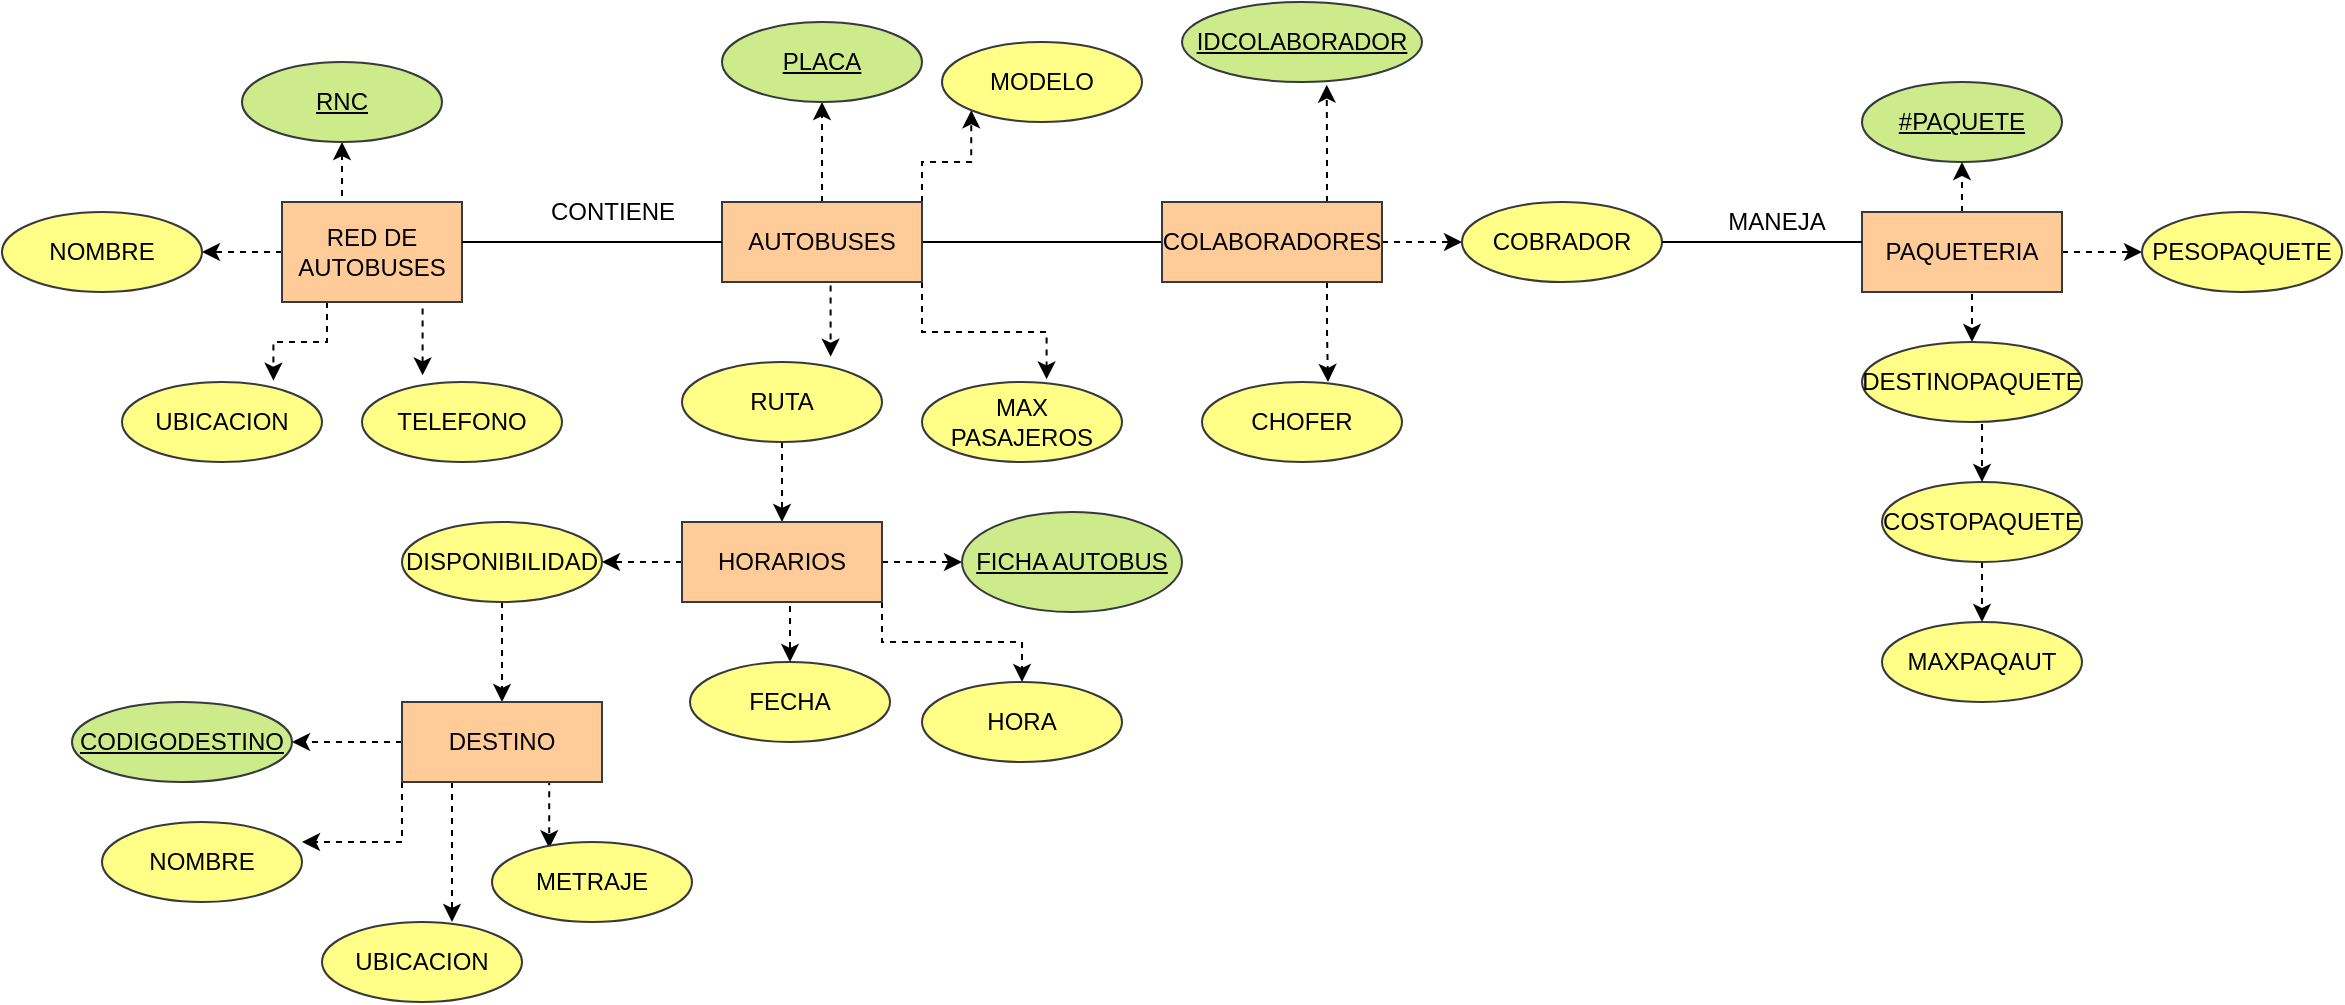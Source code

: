 <mxfile version="15.8.6" type="device" pages="3"><diagram id="qfbLpdfnHnSb-ic247mo" name="Diagramas newsapp"><mxGraphModel dx="1849" dy="468" grid="1" gridSize="10" guides="1" tooltips="1" connect="1" arrows="1" fold="1" page="1" pageScale="1" pageWidth="827" pageHeight="1169" math="0" shadow="0"><root><mxCell id="kTxjegUy42E7APUuPemM-0"/><mxCell id="kTxjegUy42E7APUuPemM-1" parent="kTxjegUy42E7APUuPemM-0"/><mxCell id="vXNiYkuCFEKaUpUH-_nl-23" style="edgeStyle=orthogonalEdgeStyle;rounded=0;orthogonalLoop=1;jettySize=auto;html=1;exitX=0.5;exitY=0;exitDx=0;exitDy=0;entryX=0.5;entryY=1;entryDx=0;entryDy=0;strokeColor=default;dashed=1;" parent="kTxjegUy42E7APUuPemM-1" source="vXNiYkuCFEKaUpUH-_nl-1" target="vXNiYkuCFEKaUpUH-_nl-9" edge="1"><mxGeometry relative="1" as="geometry"/></mxCell><mxCell id="vXNiYkuCFEKaUpUH-_nl-41" value="" style="edgeStyle=orthogonalEdgeStyle;rounded=0;orthogonalLoop=1;jettySize=auto;html=1;dashed=1;strokeColor=default;" parent="kTxjegUy42E7APUuPemM-1" source="vXNiYkuCFEKaUpUH-_nl-1" target="vXNiYkuCFEKaUpUH-_nl-11" edge="1"><mxGeometry relative="1" as="geometry"/></mxCell><mxCell id="vXNiYkuCFEKaUpUH-_nl-43" style="edgeStyle=orthogonalEdgeStyle;rounded=0;orthogonalLoop=1;jettySize=auto;html=1;exitX=0.25;exitY=1;exitDx=0;exitDy=0;entryX=0.757;entryY=-0.017;entryDx=0;entryDy=0;entryPerimeter=0;dashed=1;strokeColor=default;" parent="kTxjegUy42E7APUuPemM-1" source="vXNiYkuCFEKaUpUH-_nl-1" target="vXNiYkuCFEKaUpUH-_nl-10" edge="1"><mxGeometry relative="1" as="geometry"/></mxCell><mxCell id="vXNiYkuCFEKaUpUH-_nl-44" style="edgeStyle=orthogonalEdgeStyle;rounded=0;orthogonalLoop=1;jettySize=auto;html=1;exitX=0.75;exitY=1;exitDx=0;exitDy=0;entryX=0.303;entryY=-0.083;entryDx=0;entryDy=0;entryPerimeter=0;dashed=1;strokeColor=default;" parent="kTxjegUy42E7APUuPemM-1" source="vXNiYkuCFEKaUpUH-_nl-1" target="vXNiYkuCFEKaUpUH-_nl-7" edge="1"><mxGeometry relative="1" as="geometry"/></mxCell><mxCell id="vXNiYkuCFEKaUpUH-_nl-1" value="RED DE AUTOBUSES" style="whiteSpace=wrap;html=1;align=center;fillColor=#ffcc99;strokeColor=#36393d;" parent="kTxjegUy42E7APUuPemM-1" vertex="1"><mxGeometry x="110" y="100" width="90" height="50" as="geometry"/></mxCell><mxCell id="vXNiYkuCFEKaUpUH-_nl-4" value="MAX PASAJEROS" style="ellipse;whiteSpace=wrap;html=1;align=center;fillColor=#ffff88;strokeColor=#36393d;" parent="kTxjegUy42E7APUuPemM-1" vertex="1"><mxGeometry x="430" y="190" width="100" height="40" as="geometry"/></mxCell><mxCell id="vXNiYkuCFEKaUpUH-_nl-5" value="CHOFER" style="ellipse;whiteSpace=wrap;html=1;align=center;fillColor=#ffff88;strokeColor=#36393d;" parent="kTxjegUy42E7APUuPemM-1" vertex="1"><mxGeometry x="570" y="190" width="100" height="40" as="geometry"/></mxCell><mxCell id="vXNiYkuCFEKaUpUH-_nl-50" style="edgeStyle=orthogonalEdgeStyle;rounded=0;orthogonalLoop=1;jettySize=auto;html=1;exitX=0.5;exitY=1;exitDx=0;exitDy=0;entryX=0.5;entryY=0;entryDx=0;entryDy=0;dashed=1;strokeColor=default;" parent="kTxjegUy42E7APUuPemM-1" source="vXNiYkuCFEKaUpUH-_nl-6" target="vXNiYkuCFEKaUpUH-_nl-30" edge="1"><mxGeometry relative="1" as="geometry"/></mxCell><mxCell id="vXNiYkuCFEKaUpUH-_nl-6" value="RUTA" style="ellipse;whiteSpace=wrap;html=1;align=center;fillColor=#ffff88;strokeColor=#36393d;" parent="kTxjegUy42E7APUuPemM-1" vertex="1"><mxGeometry x="310" y="180" width="100" height="40" as="geometry"/></mxCell><mxCell id="vXNiYkuCFEKaUpUH-_nl-7" value="TELEFONO" style="ellipse;whiteSpace=wrap;html=1;align=center;fillColor=#ffff88;strokeColor=#36393d;" parent="kTxjegUy42E7APUuPemM-1" vertex="1"><mxGeometry x="150" y="190" width="100" height="40" as="geometry"/></mxCell><mxCell id="vXNiYkuCFEKaUpUH-_nl-9" value="RNC" style="ellipse;whiteSpace=wrap;html=1;align=center;fontStyle=4;fillColor=#cdeb8b;strokeColor=#36393d;" parent="kTxjegUy42E7APUuPemM-1" vertex="1"><mxGeometry x="90" y="30" width="100" height="40" as="geometry"/></mxCell><mxCell id="vXNiYkuCFEKaUpUH-_nl-10" value="UBICACION" style="ellipse;whiteSpace=wrap;html=1;align=center;fillColor=#ffff88;strokeColor=#36393d;" parent="kTxjegUy42E7APUuPemM-1" vertex="1"><mxGeometry x="30" y="190" width="100" height="40" as="geometry"/></mxCell><mxCell id="vXNiYkuCFEKaUpUH-_nl-11" value="NOMBRE" style="ellipse;whiteSpace=wrap;html=1;align=center;fillColor=#ffff88;strokeColor=#36393d;" parent="kTxjegUy42E7APUuPemM-1" vertex="1"><mxGeometry x="-30" y="105" width="100" height="40" as="geometry"/></mxCell><mxCell id="vXNiYkuCFEKaUpUH-_nl-14" value="" style="endArrow=none;html=1;rounded=0;startArrow=none;" parent="kTxjegUy42E7APUuPemM-1" source="vXNiYkuCFEKaUpUH-_nl-20" edge="1"><mxGeometry relative="1" as="geometry"><mxPoint x="200" y="120" as="sourcePoint"/><mxPoint x="350" y="119.5" as="targetPoint"/></mxGeometry></mxCell><mxCell id="vXNiYkuCFEKaUpUH-_nl-15" value="CONTIENE" style="text;html=1;align=center;verticalAlign=middle;resizable=0;points=[];autosize=1;strokeColor=none;fillColor=none;" parent="kTxjegUy42E7APUuPemM-1" vertex="1"><mxGeometry x="235" y="95" width="80" height="20" as="geometry"/></mxCell><mxCell id="vXNiYkuCFEKaUpUH-_nl-45" style="edgeStyle=orthogonalEdgeStyle;rounded=0;orthogonalLoop=1;jettySize=auto;html=1;exitX=0.5;exitY=0;exitDx=0;exitDy=0;dashed=1;strokeColor=default;" parent="kTxjegUy42E7APUuPemM-1" source="vXNiYkuCFEKaUpUH-_nl-20" target="vXNiYkuCFEKaUpUH-_nl-21" edge="1"><mxGeometry relative="1" as="geometry"/></mxCell><mxCell id="vXNiYkuCFEKaUpUH-_nl-46" style="edgeStyle=orthogonalEdgeStyle;rounded=0;orthogonalLoop=1;jettySize=auto;html=1;exitX=1;exitY=0;exitDx=0;exitDy=0;entryX=0;entryY=1;entryDx=0;entryDy=0;dashed=1;strokeColor=default;" parent="kTxjegUy42E7APUuPemM-1" source="vXNiYkuCFEKaUpUH-_nl-20" target="vXNiYkuCFEKaUpUH-_nl-29" edge="1"><mxGeometry relative="1" as="geometry"/></mxCell><mxCell id="vXNiYkuCFEKaUpUH-_nl-47" style="edgeStyle=orthogonalEdgeStyle;rounded=0;orthogonalLoop=1;jettySize=auto;html=1;exitX=1;exitY=1;exitDx=0;exitDy=0;entryX=0.623;entryY=-0.033;entryDx=0;entryDy=0;entryPerimeter=0;dashed=1;strokeColor=default;" parent="kTxjegUy42E7APUuPemM-1" source="vXNiYkuCFEKaUpUH-_nl-20" target="vXNiYkuCFEKaUpUH-_nl-4" edge="1"><mxGeometry relative="1" as="geometry"/></mxCell><mxCell id="vXNiYkuCFEKaUpUH-_nl-21" value="PLACA" style="ellipse;whiteSpace=wrap;html=1;align=center;fontStyle=4;fillColor=#cdeb8b;strokeColor=#36393d;" parent="kTxjegUy42E7APUuPemM-1" vertex="1"><mxGeometry x="330" y="10" width="100" height="40" as="geometry"/></mxCell><mxCell id="vXNiYkuCFEKaUpUH-_nl-29" value="MODELO" style="ellipse;whiteSpace=wrap;html=1;align=center;fillColor=#ffff88;strokeColor=#36393d;" parent="kTxjegUy42E7APUuPemM-1" vertex="1"><mxGeometry x="440" y="20" width="100" height="40" as="geometry"/></mxCell><mxCell id="vXNiYkuCFEKaUpUH-_nl-53" style="edgeStyle=orthogonalEdgeStyle;rounded=0;orthogonalLoop=1;jettySize=auto;html=1;exitX=0;exitY=0.5;exitDx=0;exitDy=0;entryX=1;entryY=0.5;entryDx=0;entryDy=0;dashed=1;strokeColor=default;" parent="kTxjegUy42E7APUuPemM-1" source="vXNiYkuCFEKaUpUH-_nl-30" target="vXNiYkuCFEKaUpUH-_nl-32" edge="1"><mxGeometry relative="1" as="geometry"/></mxCell><mxCell id="vXNiYkuCFEKaUpUH-_nl-59" style="edgeStyle=orthogonalEdgeStyle;rounded=0;orthogonalLoop=1;jettySize=auto;html=1;exitX=1;exitY=0.5;exitDx=0;exitDy=0;entryX=0;entryY=0.5;entryDx=0;entryDy=0;dashed=1;strokeColor=default;" parent="kTxjegUy42E7APUuPemM-1" source="vXNiYkuCFEKaUpUH-_nl-30" target="vXNiYkuCFEKaUpUH-_nl-31" edge="1"><mxGeometry relative="1" as="geometry"/></mxCell><mxCell id="vXNiYkuCFEKaUpUH-_nl-60" style="edgeStyle=orthogonalEdgeStyle;rounded=0;orthogonalLoop=1;jettySize=auto;html=1;exitX=0.5;exitY=1;exitDx=0;exitDy=0;entryX=0.5;entryY=0;entryDx=0;entryDy=0;dashed=1;strokeColor=default;" parent="kTxjegUy42E7APUuPemM-1" source="vXNiYkuCFEKaUpUH-_nl-30" target="vXNiYkuCFEKaUpUH-_nl-33" edge="1"><mxGeometry relative="1" as="geometry"/></mxCell><mxCell id="vXNiYkuCFEKaUpUH-_nl-67" style="edgeStyle=orthogonalEdgeStyle;rounded=0;orthogonalLoop=1;jettySize=auto;html=1;exitX=1;exitY=1;exitDx=0;exitDy=0;entryX=0.5;entryY=0;entryDx=0;entryDy=0;dashed=1;strokeColor=default;" parent="kTxjegUy42E7APUuPemM-1" source="vXNiYkuCFEKaUpUH-_nl-30" target="vXNiYkuCFEKaUpUH-_nl-66" edge="1"><mxGeometry relative="1" as="geometry"/></mxCell><mxCell id="vXNiYkuCFEKaUpUH-_nl-30" value="HORARIOS" style="whiteSpace=wrap;html=1;align=center;fillColor=#ffcc99;strokeColor=#36393d;" parent="kTxjegUy42E7APUuPemM-1" vertex="1"><mxGeometry x="310" y="260" width="100" height="40" as="geometry"/></mxCell><mxCell id="vXNiYkuCFEKaUpUH-_nl-31" value="FICHA AUTOBUS" style="ellipse;whiteSpace=wrap;html=1;align=center;fontStyle=4;fillColor=#cdeb8b;strokeColor=#36393d;" parent="kTxjegUy42E7APUuPemM-1" vertex="1"><mxGeometry x="450" y="255" width="110" height="50" as="geometry"/></mxCell><mxCell id="vXNiYkuCFEKaUpUH-_nl-68" style="edgeStyle=orthogonalEdgeStyle;rounded=0;orthogonalLoop=1;jettySize=auto;html=1;exitX=0.5;exitY=1;exitDx=0;exitDy=0;dashed=1;strokeColor=default;" parent="kTxjegUy42E7APUuPemM-1" source="vXNiYkuCFEKaUpUH-_nl-32" target="vXNiYkuCFEKaUpUH-_nl-69" edge="1"><mxGeometry relative="1" as="geometry"><mxPoint x="220" y="370" as="targetPoint"/></mxGeometry></mxCell><mxCell id="vXNiYkuCFEKaUpUH-_nl-32" value="DISPONIBILIDAD" style="ellipse;whiteSpace=wrap;html=1;align=center;fillColor=#ffff88;strokeColor=#36393d;" parent="kTxjegUy42E7APUuPemM-1" vertex="1"><mxGeometry x="170" y="260" width="100" height="40" as="geometry"/></mxCell><mxCell id="vXNiYkuCFEKaUpUH-_nl-33" value="FECHA" style="ellipse;whiteSpace=wrap;html=1;align=center;fillColor=#ffff88;strokeColor=#36393d;" parent="kTxjegUy42E7APUuPemM-1" vertex="1"><mxGeometry x="314" y="330" width="100" height="40" as="geometry"/></mxCell><mxCell id="vXNiYkuCFEKaUpUH-_nl-34" value="" style="line;strokeWidth=1;rotatable=0;dashed=0;labelPosition=right;align=left;verticalAlign=middle;spacingTop=0;spacingLeft=6;points=[];portConstraint=eastwest;" parent="kTxjegUy42E7APUuPemM-1" vertex="1"><mxGeometry x="430" y="115" width="120" height="10" as="geometry"/></mxCell><mxCell id="vXNiYkuCFEKaUpUH-_nl-61" style="edgeStyle=orthogonalEdgeStyle;rounded=0;orthogonalLoop=1;jettySize=auto;html=1;exitX=0.75;exitY=0;exitDx=0;exitDy=0;entryX=0.603;entryY=1.033;entryDx=0;entryDy=0;entryPerimeter=0;dashed=1;strokeColor=default;" parent="kTxjegUy42E7APUuPemM-1" source="vXNiYkuCFEKaUpUH-_nl-35" target="vXNiYkuCFEKaUpUH-_nl-37" edge="1"><mxGeometry relative="1" as="geometry"/></mxCell><mxCell id="vXNiYkuCFEKaUpUH-_nl-62" style="edgeStyle=orthogonalEdgeStyle;rounded=0;orthogonalLoop=1;jettySize=auto;html=1;exitX=1;exitY=0.5;exitDx=0;exitDy=0;dashed=1;strokeColor=default;" parent="kTxjegUy42E7APUuPemM-1" source="vXNiYkuCFEKaUpUH-_nl-35" edge="1"><mxGeometry relative="1" as="geometry"><mxPoint x="700" y="120" as="targetPoint"/></mxGeometry></mxCell><mxCell id="vXNiYkuCFEKaUpUH-_nl-65" style="edgeStyle=orthogonalEdgeStyle;rounded=0;orthogonalLoop=1;jettySize=auto;html=1;exitX=0.75;exitY=1;exitDx=0;exitDy=0;entryX=0.63;entryY=0;entryDx=0;entryDy=0;entryPerimeter=0;dashed=1;strokeColor=default;" parent="kTxjegUy42E7APUuPemM-1" source="vXNiYkuCFEKaUpUH-_nl-35" target="vXNiYkuCFEKaUpUH-_nl-5" edge="1"><mxGeometry relative="1" as="geometry"/></mxCell><mxCell id="vXNiYkuCFEKaUpUH-_nl-35" value="COLABORADORES" style="whiteSpace=wrap;html=1;align=center;fillColor=#ffcc99;strokeColor=#36393d;" parent="kTxjegUy42E7APUuPemM-1" vertex="1"><mxGeometry x="550" y="100" width="110" height="40" as="geometry"/></mxCell><mxCell id="vXNiYkuCFEKaUpUH-_nl-36" value="COBRADOR" style="ellipse;whiteSpace=wrap;html=1;align=center;fillColor=#ffff88;strokeColor=#36393d;" parent="kTxjegUy42E7APUuPemM-1" vertex="1"><mxGeometry x="700" y="100" width="100" height="40" as="geometry"/></mxCell><mxCell id="vXNiYkuCFEKaUpUH-_nl-37" value="IDCOLABORADOR" style="ellipse;whiteSpace=wrap;html=1;align=center;fontStyle=4;fillColor=#cdeb8b;strokeColor=#36393d;" parent="kTxjegUy42E7APUuPemM-1" vertex="1"><mxGeometry x="560" width="120" height="40" as="geometry"/></mxCell><mxCell id="vXNiYkuCFEKaUpUH-_nl-58" style="edgeStyle=orthogonalEdgeStyle;rounded=0;orthogonalLoop=1;jettySize=auto;html=1;exitX=0.5;exitY=1;exitDx=0;exitDy=0;entryX=0.743;entryY=-0.067;entryDx=0;entryDy=0;entryPerimeter=0;dashed=1;strokeColor=default;" parent="kTxjegUy42E7APUuPemM-1" source="vXNiYkuCFEKaUpUH-_nl-20" target="vXNiYkuCFEKaUpUH-_nl-6" edge="1"><mxGeometry relative="1" as="geometry"/></mxCell><mxCell id="vXNiYkuCFEKaUpUH-_nl-20" value="AUTOBUSES" style="whiteSpace=wrap;html=1;align=center;fillColor=#ffcc99;strokeColor=#36393d;" parent="kTxjegUy42E7APUuPemM-1" vertex="1"><mxGeometry x="330" y="100" width="100" height="40" as="geometry"/></mxCell><mxCell id="vXNiYkuCFEKaUpUH-_nl-54" value="" style="endArrow=none;html=1;rounded=0;" parent="kTxjegUy42E7APUuPemM-1" target="vXNiYkuCFEKaUpUH-_nl-20" edge="1"><mxGeometry relative="1" as="geometry"><mxPoint x="200" y="120" as="sourcePoint"/><mxPoint x="350" y="119.5" as="targetPoint"/></mxGeometry></mxCell><mxCell id="vXNiYkuCFEKaUpUH-_nl-66" value="HORA" style="ellipse;whiteSpace=wrap;html=1;align=center;fillColor=#ffff88;strokeColor=#36393d;" parent="kTxjegUy42E7APUuPemM-1" vertex="1"><mxGeometry x="430" y="340" width="100" height="40" as="geometry"/></mxCell><mxCell id="vXNiYkuCFEKaUpUH-_nl-77" style="edgeStyle=orthogonalEdgeStyle;rounded=0;orthogonalLoop=1;jettySize=auto;html=1;exitX=0;exitY=0.5;exitDx=0;exitDy=0;entryX=1;entryY=0.5;entryDx=0;entryDy=0;dashed=1;strokeColor=default;" parent="kTxjegUy42E7APUuPemM-1" source="vXNiYkuCFEKaUpUH-_nl-69" target="vXNiYkuCFEKaUpUH-_nl-70" edge="1"><mxGeometry relative="1" as="geometry"/></mxCell><mxCell id="vXNiYkuCFEKaUpUH-_nl-78" style="edgeStyle=orthogonalEdgeStyle;rounded=0;orthogonalLoop=1;jettySize=auto;html=1;exitX=0;exitY=1;exitDx=0;exitDy=0;entryX=1;entryY=0.25;entryDx=0;entryDy=0;entryPerimeter=0;dashed=1;strokeColor=default;" parent="kTxjegUy42E7APUuPemM-1" source="vXNiYkuCFEKaUpUH-_nl-69" target="vXNiYkuCFEKaUpUH-_nl-71" edge="1"><mxGeometry relative="1" as="geometry"/></mxCell><mxCell id="vXNiYkuCFEKaUpUH-_nl-79" style="edgeStyle=orthogonalEdgeStyle;rounded=0;orthogonalLoop=1;jettySize=auto;html=1;exitX=0.25;exitY=1;exitDx=0;exitDy=0;entryX=0.65;entryY=0;entryDx=0;entryDy=0;entryPerimeter=0;dashed=1;strokeColor=default;" parent="kTxjegUy42E7APUuPemM-1" source="vXNiYkuCFEKaUpUH-_nl-69" target="vXNiYkuCFEKaUpUH-_nl-73" edge="1"><mxGeometry relative="1" as="geometry"/></mxCell><mxCell id="vXNiYkuCFEKaUpUH-_nl-80" style="edgeStyle=orthogonalEdgeStyle;rounded=0;orthogonalLoop=1;jettySize=auto;html=1;exitX=0.75;exitY=1;exitDx=0;exitDy=0;entryX=0.286;entryY=0.078;entryDx=0;entryDy=0;entryPerimeter=0;dashed=1;strokeColor=default;" parent="kTxjegUy42E7APUuPemM-1" source="vXNiYkuCFEKaUpUH-_nl-69" target="vXNiYkuCFEKaUpUH-_nl-74" edge="1"><mxGeometry relative="1" as="geometry"/></mxCell><mxCell id="vXNiYkuCFEKaUpUH-_nl-69" value="DESTINO" style="whiteSpace=wrap;html=1;align=center;fillColor=#ffcc99;strokeColor=#36393d;" parent="kTxjegUy42E7APUuPemM-1" vertex="1"><mxGeometry x="170" y="350" width="100" height="40" as="geometry"/></mxCell><mxCell id="vXNiYkuCFEKaUpUH-_nl-70" value="CODIGODESTINO" style="ellipse;whiteSpace=wrap;html=1;align=center;fontStyle=4;fillColor=#cdeb8b;strokeColor=#36393d;" parent="kTxjegUy42E7APUuPemM-1" vertex="1"><mxGeometry x="5" y="350" width="110" height="40" as="geometry"/></mxCell><mxCell id="vXNiYkuCFEKaUpUH-_nl-71" value="NOMBRE" style="ellipse;whiteSpace=wrap;html=1;align=center;fillColor=#ffff88;strokeColor=#36393d;" parent="kTxjegUy42E7APUuPemM-1" vertex="1"><mxGeometry x="20" y="410" width="100" height="40" as="geometry"/></mxCell><mxCell id="vXNiYkuCFEKaUpUH-_nl-73" value="UBICACION" style="ellipse;whiteSpace=wrap;html=1;align=center;fillColor=#ffff88;strokeColor=#36393d;" parent="kTxjegUy42E7APUuPemM-1" vertex="1"><mxGeometry x="130" y="460" width="100" height="40" as="geometry"/></mxCell><mxCell id="vXNiYkuCFEKaUpUH-_nl-74" value="METRAJE" style="ellipse;whiteSpace=wrap;html=1;align=center;fillColor=#ffff88;strokeColor=#36393d;" parent="kTxjegUy42E7APUuPemM-1" vertex="1"><mxGeometry x="215" y="420" width="100" height="40" as="geometry"/></mxCell><mxCell id="vXNiYkuCFEKaUpUH-_nl-94" style="edgeStyle=orthogonalEdgeStyle;rounded=0;orthogonalLoop=1;jettySize=auto;html=1;exitX=0.5;exitY=0;exitDx=0;exitDy=0;entryX=0.5;entryY=1;entryDx=0;entryDy=0;dashed=1;" parent="kTxjegUy42E7APUuPemM-1" source="vXNiYkuCFEKaUpUH-_nl-85" target="vXNiYkuCFEKaUpUH-_nl-93" edge="1"><mxGeometry relative="1" as="geometry"/></mxCell><mxCell id="vXNiYkuCFEKaUpUH-_nl-95" style="edgeStyle=orthogonalEdgeStyle;rounded=0;orthogonalLoop=1;jettySize=auto;html=1;exitX=1;exitY=0.5;exitDx=0;exitDy=0;entryX=0;entryY=0.5;entryDx=0;entryDy=0;dashed=1;" parent="kTxjegUy42E7APUuPemM-1" source="vXNiYkuCFEKaUpUH-_nl-85" target="vXNiYkuCFEKaUpUH-_nl-90" edge="1"><mxGeometry relative="1" as="geometry"/></mxCell><mxCell id="vXNiYkuCFEKaUpUH-_nl-97" style="edgeStyle=orthogonalEdgeStyle;rounded=0;orthogonalLoop=1;jettySize=auto;html=1;exitX=0.5;exitY=1;exitDx=0;exitDy=0;entryX=0.5;entryY=0;entryDx=0;entryDy=0;dashed=1;" parent="kTxjegUy42E7APUuPemM-1" source="vXNiYkuCFEKaUpUH-_nl-85" target="vXNiYkuCFEKaUpUH-_nl-89" edge="1"><mxGeometry relative="1" as="geometry"/></mxCell><mxCell id="vXNiYkuCFEKaUpUH-_nl-85" value="PAQUETERIA" style="whiteSpace=wrap;html=1;align=center;fillColor=#ffcc99;strokeColor=#36393d;" parent="kTxjegUy42E7APUuPemM-1" vertex="1"><mxGeometry x="900" y="105" width="100" height="40" as="geometry"/></mxCell><mxCell id="vXNiYkuCFEKaUpUH-_nl-86" value="" style="line;strokeWidth=1;rotatable=0;dashed=0;labelPosition=right;align=left;verticalAlign=middle;spacingTop=0;spacingLeft=6;points=[];portConstraint=eastwest;" parent="kTxjegUy42E7APUuPemM-1" vertex="1"><mxGeometry x="800" y="115" width="100" height="10" as="geometry"/></mxCell><mxCell id="vXNiYkuCFEKaUpUH-_nl-87" value="MANEJA" style="text;html=1;align=center;verticalAlign=middle;resizable=0;points=[];autosize=1;strokeColor=none;fillColor=none;" parent="kTxjegUy42E7APUuPemM-1" vertex="1"><mxGeometry x="827" y="100" width="60" height="20" as="geometry"/></mxCell><mxCell id="vXNiYkuCFEKaUpUH-_nl-100" style="edgeStyle=orthogonalEdgeStyle;rounded=0;orthogonalLoop=1;jettySize=auto;html=1;exitX=0.5;exitY=1;exitDx=0;exitDy=0;entryX=0.5;entryY=0;entryDx=0;entryDy=0;dashed=1;" parent="kTxjegUy42E7APUuPemM-1" source="vXNiYkuCFEKaUpUH-_nl-88" target="vXNiYkuCFEKaUpUH-_nl-91" edge="1"><mxGeometry relative="1" as="geometry"/></mxCell><mxCell id="vXNiYkuCFEKaUpUH-_nl-88" value="COSTOPAQUETE" style="ellipse;whiteSpace=wrap;html=1;align=center;fillColor=#ffff88;strokeColor=#36393d;" parent="kTxjegUy42E7APUuPemM-1" vertex="1"><mxGeometry x="910" y="240" width="100" height="40" as="geometry"/></mxCell><mxCell id="vXNiYkuCFEKaUpUH-_nl-99" style="edgeStyle=orthogonalEdgeStyle;rounded=0;orthogonalLoop=1;jettySize=auto;html=1;exitX=0.5;exitY=1;exitDx=0;exitDy=0;entryX=0.5;entryY=0;entryDx=0;entryDy=0;dashed=1;" parent="kTxjegUy42E7APUuPemM-1" source="vXNiYkuCFEKaUpUH-_nl-89" target="vXNiYkuCFEKaUpUH-_nl-88" edge="1"><mxGeometry relative="1" as="geometry"/></mxCell><mxCell id="vXNiYkuCFEKaUpUH-_nl-89" value="DESTINOPAQUETE" style="ellipse;whiteSpace=wrap;html=1;align=center;fillColor=#ffff88;strokeColor=#36393d;" parent="kTxjegUy42E7APUuPemM-1" vertex="1"><mxGeometry x="900" y="170" width="110" height="40" as="geometry"/></mxCell><mxCell id="vXNiYkuCFEKaUpUH-_nl-90" value="PESOPAQUETE" style="ellipse;whiteSpace=wrap;html=1;align=center;fillColor=#ffff88;strokeColor=#36393d;" parent="kTxjegUy42E7APUuPemM-1" vertex="1"><mxGeometry x="1040" y="105" width="100" height="40" as="geometry"/></mxCell><mxCell id="vXNiYkuCFEKaUpUH-_nl-91" value="MAXPAQAUT" style="ellipse;whiteSpace=wrap;html=1;align=center;fillColor=#ffff88;strokeColor=#36393d;" parent="kTxjegUy42E7APUuPemM-1" vertex="1"><mxGeometry x="910" y="310" width="100" height="40" as="geometry"/></mxCell><mxCell id="vXNiYkuCFEKaUpUH-_nl-93" value="#PAQUETE" style="ellipse;whiteSpace=wrap;html=1;align=center;fontStyle=4;fillColor=#cdeb8b;strokeColor=#36393d;" parent="kTxjegUy42E7APUuPemM-1" vertex="1"><mxGeometry x="900" y="40" width="100" height="40" as="geometry"/></mxCell><mxCell id="vXNiYkuCFEKaUpUH-_nl-98" style="edgeStyle=orthogonalEdgeStyle;rounded=0;orthogonalLoop=1;jettySize=auto;html=1;exitX=0.5;exitY=1;exitDx=0;exitDy=0;dashed=1;" parent="kTxjegUy42E7APUuPemM-1" source="vXNiYkuCFEKaUpUH-_nl-88" target="vXNiYkuCFEKaUpUH-_nl-88" edge="1"><mxGeometry relative="1" as="geometry"/></mxCell></root></mxGraphModel></diagram><diagram id="8wN6_NilIXwRmqHTIake" name="Page-2"><mxGraphModel dx="782" dy="468" grid="1" gridSize="10" guides="1" tooltips="1" connect="1" arrows="1" fold="1" page="1" pageScale="1" pageWidth="827" pageHeight="1169" math="0" shadow="0"><root><mxCell id="28dbN4zN9-hWqqAskBlJ-0"/><mxCell id="28dbN4zN9-hWqqAskBlJ-1" parent="28dbN4zN9-hWqqAskBlJ-0"/><mxCell id="3ujYWUaTZ4zdMtBiKnxs-1" style="edgeStyle=orthogonalEdgeStyle;rounded=0;jumpStyle=sharp;orthogonalLoop=1;jettySize=auto;html=1;exitX=1;exitY=1;exitDx=0;exitDy=0;fontColor=#000000;sourcePerimeterSpacing=6;targetPerimeterSpacing=24;strokeWidth=6;" parent="28dbN4zN9-hWqqAskBlJ-1" source="28dbN4zN9-hWqqAskBlJ-2" edge="1"><mxGeometry relative="1" as="geometry"><mxPoint x="530" y="410" as="targetPoint"/></mxGeometry></mxCell><mxCell id="3ujYWUaTZ4zdMtBiKnxs-10" style="edgeStyle=orthogonalEdgeStyle;rounded=0;jumpStyle=sharp;orthogonalLoop=1;jettySize=auto;html=1;exitX=1;exitY=0;exitDx=0;exitDy=0;fontColor=#000000;sourcePerimeterSpacing=6;targetPerimeterSpacing=24;strokeWidth=6;" parent="28dbN4zN9-hWqqAskBlJ-1" source="28dbN4zN9-hWqqAskBlJ-2" edge="1"><mxGeometry relative="1" as="geometry"><mxPoint x="670" y="90" as="targetPoint"/></mxGeometry></mxCell><mxCell id="28dbN4zN9-hWqqAskBlJ-2" value="SISTEMA EXPERTO" style="ellipse;whiteSpace=wrap;html=1;align=center;fillColor=#ffff88;strokeColor=#36393d;" parent="28dbN4zN9-hWqqAskBlJ-1" vertex="1"><mxGeometry x="304" y="110" width="196" height="170" as="geometry"/></mxCell><mxCell id="28dbN4zN9-hWqqAskBlJ-8" value="" style="line;strokeWidth=11;rotatable=0;dashed=0;labelPosition=right;align=left;verticalAlign=bottom;spacingTop=4;spacingLeft=6;points=[];portConstraint=eastwest;fontColor=#33FFFF;" parent="28dbN4zN9-hWqqAskBlJ-1" vertex="1"><mxGeometry x="317" y="30" width="170" height="20" as="geometry"/></mxCell><mxCell id="28dbN4zN9-hWqqAskBlJ-10" value="" style="endArrow=classic;html=1;rounded=0;fontColor=#33FFFF;entryX=0.5;entryY=0;entryDx=0;entryDy=0;targetPerimeterSpacing=24;sourcePerimeterSpacing=6;jumpStyle=sharp;strokeWidth=6;" parent="28dbN4zN9-hWqqAskBlJ-1" source="28dbN4zN9-hWqqAskBlJ-8" target="28dbN4zN9-hWqqAskBlJ-2" edge="1"><mxGeometry width="50" height="50" relative="1" as="geometry"><mxPoint x="380" y="170" as="sourcePoint"/><mxPoint x="430" y="120" as="targetPoint"/></mxGeometry></mxCell><mxCell id="28dbN4zN9-hWqqAskBlJ-12" value="&lt;font color=&quot;#000000&quot;&gt;BASE DE HECHOS&lt;/font&gt;" style="text;html=1;align=center;verticalAlign=middle;resizable=0;points=[];autosize=1;strokeColor=#36393d;fillColor=#cdeb8b;" parent="28dbN4zN9-hWqqAskBlJ-1" vertex="1"><mxGeometry x="342" y="10" width="120" height="20" as="geometry"/></mxCell><mxCell id="28dbN4zN9-hWqqAskBlJ-15" style="edgeStyle=orthogonalEdgeStyle;rounded=0;jumpStyle=sharp;orthogonalLoop=1;jettySize=auto;html=1;exitX=1;exitY=0.5;exitDx=0;exitDy=0;fontColor=#000000;sourcePerimeterSpacing=6;targetPerimeterSpacing=24;strokeWidth=6;" parent="28dbN4zN9-hWqqAskBlJ-1" source="28dbN4zN9-hWqqAskBlJ-14" edge="1"><mxGeometry relative="1" as="geometry"><mxPoint x="300" y="195" as="targetPoint"/></mxGeometry></mxCell><mxCell id="28dbN4zN9-hWqqAskBlJ-14" value="USUARIO" style="whiteSpace=wrap;html=1;align=center;strokeWidth=2;fillColor=#cdeb8b;strokeColor=#36393d;" parent="28dbN4zN9-hWqqAskBlJ-1" vertex="1"><mxGeometry x="40" y="167.5" width="120" height="55" as="geometry"/></mxCell><mxCell id="28dbN4zN9-hWqqAskBlJ-16" value="CONOCIMIENTO" style="text;html=1;align=center;verticalAlign=middle;resizable=0;points=[];autosize=1;strokeColor=#36393d;fillColor=#ffcccc;" parent="28dbN4zN9-hWqqAskBlJ-1" vertex="1"><mxGeometry x="172" y="160" width="110" height="20" as="geometry"/></mxCell><mxCell id="3ujYWUaTZ4zdMtBiKnxs-2" style="edgeStyle=orthogonalEdgeStyle;rounded=0;jumpStyle=sharp;orthogonalLoop=1;jettySize=auto;html=1;fontColor=#000000;sourcePerimeterSpacing=6;targetPerimeterSpacing=24;strokeWidth=6;" parent="28dbN4zN9-hWqqAskBlJ-1" source="3ujYWUaTZ4zdMtBiKnxs-0" edge="1"><mxGeometry relative="1" as="geometry"><mxPoint x="340" y="290" as="targetPoint"/></mxGeometry></mxCell><mxCell id="3ujYWUaTZ4zdMtBiKnxs-0" value="COLABORADOR" style="whiteSpace=wrap;html=1;align=center;strokeWidth=2;fillColor=#cdeb8b;strokeColor=#36393d;" parent="28dbN4zN9-hWqqAskBlJ-1" vertex="1"><mxGeometry x="440" y="430" width="123" height="50" as="geometry"/></mxCell><mxCell id="3ujYWUaTZ4zdMtBiKnxs-3" value="GESTOR DE LOS PROCESOS&lt;br&gt;DEL SISTEMA EXPERTO" style="text;html=1;align=center;verticalAlign=middle;resizable=0;points=[];autosize=1;strokeColor=#36393d;fillColor=#ffcccc;" parent="28dbN4zN9-hWqqAskBlJ-1" vertex="1"><mxGeometry x="137" y="290" width="180" height="30" as="geometry"/></mxCell><mxCell id="3ujYWUaTZ4zdMtBiKnxs-5" value="RECOMENDACION DE LOS ARREGLOS EN LAS&lt;br&gt;AREAS AFECTADAS POR EL DESNIVEL &lt;br&gt;EN LA PLANTA DE TRABAJO" style="text;html=1;align=center;verticalAlign=middle;resizable=0;points=[];autosize=1;strokeColor=#36393d;fillColor=#ffcccc;" parent="28dbN4zN9-hWqqAskBlJ-1" vertex="1"><mxGeometry x="537" y="280" width="290" height="50" as="geometry"/></mxCell><mxCell id="3ujYWUaTZ4zdMtBiKnxs-6" value="" style="line;strokeWidth=8;rotatable=0;dashed=0;labelPosition=right;align=left;verticalAlign=middle;spacingTop=0;spacingLeft=6;points=[];portConstraint=eastwest;fontColor=#000000;fillColor=#FFE599;" parent="28dbN4zN9-hWqqAskBlJ-1" vertex="1"><mxGeometry x="590" y="20" width="120" height="10" as="geometry"/></mxCell><mxCell id="3ujYWUaTZ4zdMtBiKnxs-7" value="" style="line;strokeWidth=8;rotatable=0;dashed=0;labelPosition=right;align=left;verticalAlign=middle;spacingTop=0;spacingLeft=6;points=[];portConstraint=eastwest;fontColor=#000000;fillColor=#FFE599;" parent="28dbN4zN9-hWqqAskBlJ-1" vertex="1"><mxGeometry x="590" y="70" width="120" height="10" as="geometry"/></mxCell><mxCell id="3ujYWUaTZ4zdMtBiKnxs-8" value="BASE DE CONOCIMIENTOS" style="text;html=1;align=center;verticalAlign=middle;resizable=0;points=[];autosize=1;strokeColor=#36393d;fillColor=#ffcccc;" parent="28dbN4zN9-hWqqAskBlJ-1" vertex="1"><mxGeometry x="560" y="40" width="170" height="20" as="geometry"/></mxCell><mxCell id="3ujYWUaTZ4zdMtBiKnxs-12" style="edgeStyle=orthogonalEdgeStyle;rounded=0;jumpStyle=sharp;orthogonalLoop=1;jettySize=auto;html=1;fontColor=#000000;sourcePerimeterSpacing=6;targetPerimeterSpacing=24;strokeWidth=6;" parent="28dbN4zN9-hWqqAskBlJ-1" source="3ujYWUaTZ4zdMtBiKnxs-11" edge="1"><mxGeometry relative="1" as="geometry"><mxPoint x="510" y="197.5" as="targetPoint"/></mxGeometry></mxCell><mxCell id="3ujYWUaTZ4zdMtBiKnxs-11" value="RESULTADOS OBTENUDOS CON&amp;nbsp;&lt;br&gt;LA EVALUACION REALIZADA A LA SITUACION&lt;br&gt;ACTUAL DEL SISTEMA Y SUS FUNCIONES." style="text;html=1;align=center;verticalAlign=middle;resizable=0;points=[];autosize=1;strokeColor=#36393d;fillColor=#ffcccc;" parent="28dbN4zN9-hWqqAskBlJ-1" vertex="1"><mxGeometry x="580" y="172.5" width="270" height="50" as="geometry"/></mxCell></root></mxGraphModel></diagram><diagram id="9ON_Dw_JNdMJC5sZ6S7_" name="Page-3"><mxGraphModel dx="1703" dy="1949" grid="1" gridSize="10" guides="1" tooltips="1" connect="1" arrows="1" fold="1" page="1" pageScale="1" pageWidth="827" pageHeight="1169" math="0" shadow="0"><root><mxCell id="GK5lU6NyNwI3iCv6ib6G-0"/><mxCell id="GK5lU6NyNwI3iCv6ib6G-1" parent="GK5lU6NyNwI3iCv6ib6G-0"/><mxCell id="GK5lU6NyNwI3iCv6ib6G-19" style="edgeStyle=orthogonalEdgeStyle;rounded=0;orthogonalLoop=1;jettySize=auto;html=1;exitX=0.5;exitY=0;exitDx=0;exitDy=0;entryX=0.5;entryY=1;entryDx=0;entryDy=0;endArrow=none;endFill=0;" edge="1" parent="GK5lU6NyNwI3iCv6ib6G-1" source="GK5lU6NyNwI3iCv6ib6G-2" target="GK5lU6NyNwI3iCv6ib6G-4"><mxGeometry relative="1" as="geometry"/></mxCell><mxCell id="GK5lU6NyNwI3iCv6ib6G-25" style="rounded=0;orthogonalLoop=1;jettySize=auto;html=1;exitX=0.75;exitY=0;exitDx=0;exitDy=0;endArrow=none;endFill=0;" edge="1" parent="GK5lU6NyNwI3iCv6ib6G-1" source="GK5lU6NyNwI3iCv6ib6G-2" target="GK5lU6NyNwI3iCv6ib6G-5"><mxGeometry relative="1" as="geometry"/></mxCell><mxCell id="GK5lU6NyNwI3iCv6ib6G-2" value="CATEGORY" style="whiteSpace=wrap;html=1;align=center;fillColor=#ffff88;strokeColor=#36393d;" vertex="1" parent="GK5lU6NyNwI3iCv6ib6G-1"><mxGeometry x="90" y="80" width="100" height="40" as="geometry"/></mxCell><mxCell id="GK5lU6NyNwI3iCv6ib6G-4" value="IDcategory" style="ellipse;whiteSpace=wrap;html=1;align=center;fontStyle=4;fillColor=#ffcc99;strokeColor=#36393d;" vertex="1" parent="GK5lU6NyNwI3iCv6ib6G-1"><mxGeometry x="90" y="-20" width="100" height="40" as="geometry"/></mxCell><mxCell id="GK5lU6NyNwI3iCv6ib6G-5" value="Nombrecategory" style="ellipse;whiteSpace=wrap;html=1;align=center;fillColor=#cce5ff;strokeColor=#36393d;" vertex="1" parent="GK5lU6NyNwI3iCv6ib6G-1"><mxGeometry x="200" y="-30" width="90" height="40" as="geometry"/></mxCell><mxCell id="GK5lU6NyNwI3iCv6ib6G-6" value="CONTIENE" style="shape=rhombus;perimeter=rhombusPerimeter;whiteSpace=wrap;html=1;align=center;fillColor=#cdeb8b;strokeColor=#36393d;" vertex="1" parent="GK5lU6NyNwI3iCv6ib6G-1"><mxGeometry x="250" y="70" width="120" height="60" as="geometry"/></mxCell><mxCell id="GK5lU6NyNwI3iCv6ib6G-38" style="edgeStyle=none;rounded=0;orthogonalLoop=1;jettySize=auto;html=1;exitX=0.25;exitY=1;exitDx=0;exitDy=0;entryX=0.6;entryY=0.092;entryDx=0;entryDy=0;entryPerimeter=0;endArrow=none;endFill=0;" edge="1" parent="GK5lU6NyNwI3iCv6ib6G-1" source="GK5lU6NyNwI3iCv6ib6G-7" target="GK5lU6NyNwI3iCv6ib6G-9"><mxGeometry relative="1" as="geometry"/></mxCell><mxCell id="GK5lU6NyNwI3iCv6ib6G-45" style="edgeStyle=none;rounded=0;orthogonalLoop=1;jettySize=auto;html=1;exitX=0;exitY=0;exitDx=0;exitDy=0;entryX=0.693;entryY=0.942;entryDx=0;entryDy=0;entryPerimeter=0;endArrow=none;endFill=0;" edge="1" parent="GK5lU6NyNwI3iCv6ib6G-1" source="GK5lU6NyNwI3iCv6ib6G-7" target="GK5lU6NyNwI3iCv6ib6G-8"><mxGeometry relative="1" as="geometry"/></mxCell><mxCell id="GK5lU6NyNwI3iCv6ib6G-46" style="edgeStyle=none;rounded=0;orthogonalLoop=1;jettySize=auto;html=1;exitX=0.25;exitY=0;exitDx=0;exitDy=0;entryX=0.5;entryY=1;entryDx=0;entryDy=0;endArrow=none;endFill=0;" edge="1" parent="GK5lU6NyNwI3iCv6ib6G-1" source="GK5lU6NyNwI3iCv6ib6G-7" target="GK5lU6NyNwI3iCv6ib6G-13"><mxGeometry relative="1" as="geometry"/></mxCell><mxCell id="GK5lU6NyNwI3iCv6ib6G-47" style="edgeStyle=none;rounded=0;orthogonalLoop=1;jettySize=auto;html=1;exitX=0.5;exitY=0;exitDx=0;exitDy=0;entryX=0.5;entryY=1;entryDx=0;entryDy=0;endArrow=none;endFill=0;" edge="1" parent="GK5lU6NyNwI3iCv6ib6G-1" source="GK5lU6NyNwI3iCv6ib6G-7" target="GK5lU6NyNwI3iCv6ib6G-12"><mxGeometry relative="1" as="geometry"/></mxCell><mxCell id="GK5lU6NyNwI3iCv6ib6G-120" style="edgeStyle=none;rounded=0;orthogonalLoop=1;jettySize=auto;html=1;exitX=0.75;exitY=0;exitDx=0;exitDy=0;fontSize=17;endArrow=none;endFill=0;" edge="1" parent="GK5lU6NyNwI3iCv6ib6G-1" source="GK5lU6NyNwI3iCv6ib6G-7" target="GK5lU6NyNwI3iCv6ib6G-11"><mxGeometry relative="1" as="geometry"/></mxCell><mxCell id="GK5lU6NyNwI3iCv6ib6G-121" style="edgeStyle=none;rounded=0;orthogonalLoop=1;jettySize=auto;html=1;exitX=0.5;exitY=0;exitDx=0;exitDy=0;entryX=0.5;entryY=1;entryDx=0;entryDy=0;fontSize=17;endArrow=none;endFill=0;" edge="1" parent="GK5lU6NyNwI3iCv6ib6G-1" source="GK5lU6NyNwI3iCv6ib6G-7" target="GK5lU6NyNwI3iCv6ib6G-33"><mxGeometry relative="1" as="geometry"/></mxCell><mxCell id="GK5lU6NyNwI3iCv6ib6G-122" style="edgeStyle=none;rounded=0;orthogonalLoop=1;jettySize=auto;html=1;exitX=1;exitY=0.25;exitDx=0;exitDy=0;fontSize=14;endArrow=none;endFill=0;" edge="1" parent="GK5lU6NyNwI3iCv6ib6G-1" source="GK5lU6NyNwI3iCv6ib6G-7" target="GK5lU6NyNwI3iCv6ib6G-10"><mxGeometry relative="1" as="geometry"/></mxCell><mxCell id="GK5lU6NyNwI3iCv6ib6G-7" value="ARTICULOS&amp;nbsp;" style="whiteSpace=wrap;html=1;align=center;fillColor=#ffff88;strokeColor=#36393d;" vertex="1" parent="GK5lU6NyNwI3iCv6ib6G-1"><mxGeometry x="420" y="80" width="100" height="40" as="geometry"/></mxCell><mxCell id="GK5lU6NyNwI3iCv6ib6G-8" value="IDarticulo" style="ellipse;whiteSpace=wrap;html=1;align=center;fontStyle=4;fillColor=#ffcc99;strokeColor=#36393d;" vertex="1" parent="GK5lU6NyNwI3iCv6ib6G-1"><mxGeometry x="210" y="-130" width="100" height="40" as="geometry"/></mxCell><mxCell id="GK5lU6NyNwI3iCv6ib6G-9" value="Fechapublicacion" style="ellipse;whiteSpace=wrap;html=1;align=center;fillColor=#cce5ff;strokeColor=#36393d;" vertex="1" parent="GK5lU6NyNwI3iCv6ib6G-1"><mxGeometry x="340" y="160" width="100" height="40" as="geometry"/></mxCell><mxCell id="GK5lU6NyNwI3iCv6ib6G-10" value="Autor" style="ellipse;whiteSpace=wrap;html=1;align=center;fillColor=#cce5ff;strokeColor=#36393d;strokeWidth=1;fontSize=14;" vertex="1" parent="GK5lU6NyNwI3iCv6ib6G-1"><mxGeometry x="620" y="-60" width="100" height="40" as="geometry"/></mxCell><mxCell id="GK5lU6NyNwI3iCv6ib6G-11" value="Descripcion" style="ellipse;whiteSpace=wrap;html=1;align=center;fillColor=#cce5ff;strokeColor=#36393d;" vertex="1" parent="GK5lU6NyNwI3iCv6ib6G-1"><mxGeometry x="590" y="-160" width="100" height="40" as="geometry"/></mxCell><mxCell id="GK5lU6NyNwI3iCv6ib6G-12" value="Contenido" style="ellipse;whiteSpace=wrap;html=1;align=center;fillColor=#cce5ff;strokeColor=#36393d;" vertex="1" parent="GK5lU6NyNwI3iCv6ib6G-1"><mxGeometry x="420" y="-140" width="100" height="40" as="geometry"/></mxCell><mxCell id="GK5lU6NyNwI3iCv6ib6G-13" value="Titulo" style="ellipse;whiteSpace=wrap;html=1;align=center;fillColor=#cce5ff;strokeColor=#36393d;" vertex="1" parent="GK5lU6NyNwI3iCv6ib6G-1"><mxGeometry x="314" y="-90" width="100" height="40" as="geometry"/></mxCell><mxCell id="GK5lU6NyNwI3iCv6ib6G-23" value="" style="endArrow=none;html=1;rounded=0;exitX=1;exitY=0.5;exitDx=0;exitDy=0;entryX=0;entryY=0.5;entryDx=0;entryDy=0;" edge="1" parent="GK5lU6NyNwI3iCv6ib6G-1" source="GK5lU6NyNwI3iCv6ib6G-2" target="GK5lU6NyNwI3iCv6ib6G-6"><mxGeometry relative="1" as="geometry"><mxPoint x="300" y="130" as="sourcePoint"/><mxPoint x="460" y="130" as="targetPoint"/></mxGeometry></mxCell><mxCell id="GK5lU6NyNwI3iCv6ib6G-24" value="" style="endArrow=none;html=1;rounded=0;entryX=0;entryY=0.5;entryDx=0;entryDy=0;" edge="1" parent="GK5lU6NyNwI3iCv6ib6G-1" target="GK5lU6NyNwI3iCv6ib6G-7"><mxGeometry relative="1" as="geometry"><mxPoint x="370" y="100" as="sourcePoint"/><mxPoint x="460" y="130" as="targetPoint"/></mxGeometry></mxCell><mxCell id="GK5lU6NyNwI3iCv6ib6G-33" value="ImagenURL" style="ellipse;whiteSpace=wrap;html=1;align=center;fillColor=#cce5ff;strokeColor=#36393d;" vertex="1" parent="GK5lU6NyNwI3iCv6ib6G-1"><mxGeometry x="470" y="-90" width="100" height="40" as="geometry"/></mxCell><mxCell id="GK5lU6NyNwI3iCv6ib6G-41" value="" style="endArrow=none;html=1;rounded=0;" edge="1" parent="GK5lU6NyNwI3iCv6ib6G-1"><mxGeometry relative="1" as="geometry"><mxPoint x="520" y="99.5" as="sourcePoint"/><mxPoint x="680" y="99.5" as="targetPoint"/></mxGeometry></mxCell><mxCell id="GK5lU6NyNwI3iCv6ib6G-55" style="edgeStyle=none;rounded=0;orthogonalLoop=1;jettySize=auto;html=1;exitX=1;exitY=0.5;exitDx=0;exitDy=0;entryX=0.1;entryY=0.5;entryDx=0;entryDy=0;entryPerimeter=0;endArrow=none;endFill=0;" edge="1" parent="GK5lU6NyNwI3iCv6ib6G-1" source="GK5lU6NyNwI3iCv6ib6G-42" target="GK5lU6NyNwI3iCv6ib6G-52"><mxGeometry relative="1" as="geometry"/></mxCell><mxCell id="GK5lU6NyNwI3iCv6ib6G-42" value="CONTIENE" style="shape=rhombus;perimeter=rhombusPerimeter;whiteSpace=wrap;html=1;align=center;fillColor=#cdeb8b;strokeColor=#36393d;" vertex="1" parent="GK5lU6NyNwI3iCv6ib6G-1"><mxGeometry x="670" y="70" width="120" height="60" as="geometry"/></mxCell><mxCell id="GK5lU6NyNwI3iCv6ib6G-43" style="edgeStyle=none;rounded=0;orthogonalLoop=1;jettySize=auto;html=1;exitX=0.5;exitY=1;exitDx=0;exitDy=0;entryX=0.75;entryY=1;entryDx=0;entryDy=0;endArrow=none;endFill=0;" edge="1" parent="GK5lU6NyNwI3iCv6ib6G-1" source="GK5lU6NyNwI3iCv6ib6G-7" target="GK5lU6NyNwI3iCv6ib6G-7"><mxGeometry relative="1" as="geometry"/></mxCell><mxCell id="GK5lU6NyNwI3iCv6ib6G-58" style="edgeStyle=none;rounded=0;orthogonalLoop=1;jettySize=auto;html=1;exitX=0.5;exitY=1;exitDx=0;exitDy=0;entryX=0.5;entryY=0;entryDx=0;entryDy=0;endArrow=none;endFill=0;" edge="1" parent="GK5lU6NyNwI3iCv6ib6G-1" source="GK5lU6NyNwI3iCv6ib6G-49" target="GK5lU6NyNwI3iCv6ib6G-51"><mxGeometry relative="1" as="geometry"/></mxCell><mxCell id="GK5lU6NyNwI3iCv6ib6G-49" value="TIENE" style="shape=rhombus;perimeter=rhombusPerimeter;whiteSpace=wrap;html=1;align=center;fillColor=#cdeb8b;strokeColor=#36393d;" vertex="1" parent="GK5lU6NyNwI3iCv6ib6G-1"><mxGeometry x="410" y="220" width="120" height="60" as="geometry"/></mxCell><mxCell id="GK5lU6NyNwI3iCv6ib6G-50" value="" style="endArrow=none;html=1;rounded=0;exitX=0.5;exitY=1;exitDx=0;exitDy=0;entryX=0.5;entryY=0;entryDx=0;entryDy=0;startArrow=none;" edge="1" parent="GK5lU6NyNwI3iCv6ib6G-1" source="GK5lU6NyNwI3iCv6ib6G-196" target="GK5lU6NyNwI3iCv6ib6G-49"><mxGeometry relative="1" as="geometry"><mxPoint x="410" y="190" as="sourcePoint"/><mxPoint x="570" y="190" as="targetPoint"/></mxGeometry></mxCell><mxCell id="GK5lU6NyNwI3iCv6ib6G-51" value="PAISES" style="whiteSpace=wrap;html=1;align=center;fillColor=#ffff88;strokeColor=#36393d;" vertex="1" parent="GK5lU6NyNwI3iCv6ib6G-1"><mxGeometry x="420" y="330" width="100" height="40" as="geometry"/></mxCell><mxCell id="GK5lU6NyNwI3iCv6ib6G-204" value="" style="edgeStyle=none;rounded=0;orthogonalLoop=1;jettySize=auto;html=1;fontSize=14;endArrow=none;endFill=0;strokeWidth=1;" edge="1" parent="GK5lU6NyNwI3iCv6ib6G-1" source="GK5lU6NyNwI3iCv6ib6G-52" target="GK5lU6NyNwI3iCv6ib6G-53"><mxGeometry relative="1" as="geometry"/></mxCell><mxCell id="GK5lU6NyNwI3iCv6ib6G-52" value="FUENTES" style="whiteSpace=wrap;html=1;align=center;fillColor=#ffff88;strokeColor=#36393d;" vertex="1" parent="GK5lU6NyNwI3iCv6ib6G-1"><mxGeometry x="860" y="80" width="100" height="40" as="geometry"/></mxCell><mxCell id="GK5lU6NyNwI3iCv6ib6G-53" value="IDfuente" style="ellipse;whiteSpace=wrap;html=1;align=center;fontStyle=4;fillColor=#ffcc99;strokeColor=#36393d;fontSize=12;" vertex="1" parent="GK5lU6NyNwI3iCv6ib6G-1"><mxGeometry x="860" y="-30" width="100" height="40" as="geometry"/></mxCell><mxCell id="GK5lU6NyNwI3iCv6ib6G-205" style="edgeStyle=none;rounded=0;orthogonalLoop=1;jettySize=auto;html=1;exitX=0.5;exitY=0;exitDx=0;exitDy=0;entryX=0.5;entryY=1;entryDx=0;entryDy=0;fontSize=14;endArrow=none;endFill=0;strokeWidth=1;" edge="1" parent="GK5lU6NyNwI3iCv6ib6G-1" source="GK5lU6NyNwI3iCv6ib6G-54" target="GK5lU6NyNwI3iCv6ib6G-52"><mxGeometry relative="1" as="geometry"/></mxCell><mxCell id="GK5lU6NyNwI3iCv6ib6G-54" value="Nombrefuente" style="ellipse;whiteSpace=wrap;html=1;align=center;fillColor=#cce5ff;strokeColor=#36393d;" vertex="1" parent="GK5lU6NyNwI3iCv6ib6G-1"><mxGeometry x="860" y="190" width="100" height="40" as="geometry"/></mxCell><mxCell id="GK5lU6NyNwI3iCv6ib6G-60" style="edgeStyle=none;rounded=0;orthogonalLoop=1;jettySize=auto;html=1;exitX=1;exitY=0.5;exitDx=0;exitDy=0;entryX=0;entryY=0.75;entryDx=0;entryDy=0;endArrow=none;endFill=0;" edge="1" parent="GK5lU6NyNwI3iCv6ib6G-1" source="GK5lU6NyNwI3iCv6ib6G-59" target="GK5lU6NyNwI3iCv6ib6G-51"><mxGeometry relative="1" as="geometry"/></mxCell><mxCell id="GK5lU6NyNwI3iCv6ib6G-59" value="IDpais" style="ellipse;whiteSpace=wrap;html=1;align=center;fontStyle=4;fillColor=#ffcc99;strokeColor=#36393d;" vertex="1" parent="GK5lU6NyNwI3iCv6ib6G-1"><mxGeometry x="270" y="340" width="100" height="40" as="geometry"/></mxCell><mxCell id="GK5lU6NyNwI3iCv6ib6G-62" style="edgeStyle=none;rounded=0;orthogonalLoop=1;jettySize=auto;html=1;exitX=0;exitY=0.5;exitDx=0;exitDy=0;entryX=1;entryY=0.75;entryDx=0;entryDy=0;endArrow=none;endFill=0;" edge="1" parent="GK5lU6NyNwI3iCv6ib6G-1" source="GK5lU6NyNwI3iCv6ib6G-61" target="GK5lU6NyNwI3iCv6ib6G-51"><mxGeometry relative="1" as="geometry"/></mxCell><mxCell id="GK5lU6NyNwI3iCv6ib6G-61" value="Nombrepais" style="ellipse;whiteSpace=wrap;html=1;align=center;fillColor=#cce5ff;strokeColor=#36393d;" vertex="1" parent="GK5lU6NyNwI3iCv6ib6G-1"><mxGeometry x="570" y="340" width="100" height="40" as="geometry"/></mxCell><mxCell id="GK5lU6NyNwI3iCv6ib6G-89" value="ARTICULOS" style="shape=table;startSize=30;container=1;collapsible=1;childLayout=tableLayout;fixedRows=1;rowLines=0;fontStyle=1;align=center;resizeLast=1;fontSize=15;strokeWidth=3;fillColor=#ffff88;strokeColor=#36393d;" vertex="1" parent="GK5lU6NyNwI3iCv6ib6G-1"><mxGeometry x="420" y="530" width="260" height="400" as="geometry"/></mxCell><mxCell id="GK5lU6NyNwI3iCv6ib6G-90" value="" style="shape=partialRectangle;collapsible=0;dropTarget=0;pointerEvents=0;fillColor=none;top=0;left=0;bottom=0;right=0;points=[[0,0.5],[1,0.5]];portConstraint=eastwest;fontSize=17;strokeWidth=3;" vertex="1" parent="GK5lU6NyNwI3iCv6ib6G-89"><mxGeometry y="30" width="260" height="40" as="geometry"/></mxCell><mxCell id="GK5lU6NyNwI3iCv6ib6G-91" value="PK,FK1" style="shape=partialRectangle;connectable=0;fillColor=none;top=0;left=0;bottom=0;right=0;fontStyle=1;overflow=hidden;fontSize=16;strokeWidth=3;" vertex="1" parent="GK5lU6NyNwI3iCv6ib6G-90"><mxGeometry width="70" height="40" as="geometry"><mxRectangle width="70" height="40" as="alternateBounds"/></mxGeometry></mxCell><mxCell id="GK5lU6NyNwI3iCv6ib6G-92" value="IDarticulo" style="shape=partialRectangle;connectable=0;fillColor=none;top=0;left=0;bottom=0;right=0;align=left;spacingLeft=6;fontStyle=5;overflow=hidden;fontSize=16;strokeWidth=3;" vertex="1" parent="GK5lU6NyNwI3iCv6ib6G-90"><mxGeometry x="70" width="190" height="40" as="geometry"><mxRectangle width="190" height="40" as="alternateBounds"/></mxGeometry></mxCell><mxCell id="GK5lU6NyNwI3iCv6ib6G-93" value="" style="shape=partialRectangle;collapsible=0;dropTarget=0;pointerEvents=0;fillColor=none;top=0;left=0;bottom=1;right=0;points=[[0,0.5],[1,0.5]];portConstraint=eastwest;fontSize=17;strokeWidth=3;" vertex="1" parent="GK5lU6NyNwI3iCv6ib6G-89"><mxGeometry y="70" width="260" height="90" as="geometry"/></mxCell><mxCell id="GK5lU6NyNwI3iCv6ib6G-94" value="PK,FK2" style="shape=partialRectangle;connectable=0;fillColor=none;top=0;left=0;bottom=0;right=0;fontStyle=1;overflow=hidden;fontSize=15;strokeWidth=3;" vertex="1" parent="GK5lU6NyNwI3iCv6ib6G-93"><mxGeometry width="70" height="90" as="geometry"><mxRectangle width="70" height="90" as="alternateBounds"/></mxGeometry></mxCell><mxCell id="GK5lU6NyNwI3iCv6ib6G-95" value="IDfuente" style="shape=partialRectangle;connectable=0;fillColor=none;top=0;left=0;bottom=0;right=0;align=left;spacingLeft=6;fontStyle=5;overflow=hidden;fontSize=16;strokeWidth=3;" vertex="1" parent="GK5lU6NyNwI3iCv6ib6G-93"><mxGeometry x="70" width="190" height="90" as="geometry"><mxRectangle width="190" height="90" as="alternateBounds"/></mxGeometry></mxCell><mxCell id="GK5lU6NyNwI3iCv6ib6G-96" value="" style="shape=partialRectangle;collapsible=0;dropTarget=0;pointerEvents=0;fillColor=none;top=0;left=0;bottom=0;right=0;points=[[0,0.5],[1,0.5]];portConstraint=eastwest;fontSize=17;strokeWidth=3;" vertex="1" parent="GK5lU6NyNwI3iCv6ib6G-89"><mxGeometry y="160" width="260" height="30" as="geometry"/></mxCell><mxCell id="GK5lU6NyNwI3iCv6ib6G-97" value="" style="shape=partialRectangle;connectable=0;fillColor=none;top=0;left=0;bottom=0;right=0;editable=1;overflow=hidden;fontSize=17;strokeWidth=3;" vertex="1" parent="GK5lU6NyNwI3iCv6ib6G-96"><mxGeometry width="70" height="30" as="geometry"><mxRectangle width="70" height="30" as="alternateBounds"/></mxGeometry></mxCell><mxCell id="GK5lU6NyNwI3iCv6ib6G-98" value="Titulo" style="shape=partialRectangle;connectable=0;fillColor=none;top=0;left=0;bottom=0;right=0;align=left;spacingLeft=6;overflow=hidden;fontSize=20;strokeWidth=3;fontStyle=1" vertex="1" parent="GK5lU6NyNwI3iCv6ib6G-96"><mxGeometry x="70" width="190" height="30" as="geometry"><mxRectangle width="190" height="30" as="alternateBounds"/></mxGeometry></mxCell><mxCell id="GK5lU6NyNwI3iCv6ib6G-99" value="" style="shape=partialRectangle;collapsible=0;dropTarget=0;pointerEvents=0;fillColor=none;top=0;left=0;bottom=0;right=0;points=[[0,0.5],[1,0.5]];portConstraint=eastwest;fontSize=17;strokeWidth=3;" vertex="1" parent="GK5lU6NyNwI3iCv6ib6G-89"><mxGeometry y="190" width="260" height="30" as="geometry"/></mxCell><mxCell id="GK5lU6NyNwI3iCv6ib6G-100" value="" style="shape=partialRectangle;connectable=0;fillColor=none;top=0;left=0;bottom=0;right=0;editable=1;overflow=hidden;fontSize=17;strokeWidth=3;" vertex="1" parent="GK5lU6NyNwI3iCv6ib6G-99"><mxGeometry width="70" height="30" as="geometry"><mxRectangle width="70" height="30" as="alternateBounds"/></mxGeometry></mxCell><mxCell id="GK5lU6NyNwI3iCv6ib6G-101" value="Contenido" style="shape=partialRectangle;connectable=0;fillColor=none;top=0;left=0;bottom=0;right=0;align=left;spacingLeft=6;overflow=hidden;fontSize=17;strokeWidth=3;fontStyle=1" vertex="1" parent="GK5lU6NyNwI3iCv6ib6G-99"><mxGeometry x="70" width="190" height="30" as="geometry"><mxRectangle width="190" height="30" as="alternateBounds"/></mxGeometry></mxCell><mxCell id="GK5lU6NyNwI3iCv6ib6G-133" value="" style="shape=partialRectangle;collapsible=0;dropTarget=0;pointerEvents=0;fillColor=none;top=0;left=0;bottom=0;right=0;points=[[0,0.5],[1,0.5]];portConstraint=eastwest;fontSize=17;strokeWidth=3;" vertex="1" parent="GK5lU6NyNwI3iCv6ib6G-89"><mxGeometry y="220" width="260" height="30" as="geometry"/></mxCell><mxCell id="GK5lU6NyNwI3iCv6ib6G-134" value="" style="shape=partialRectangle;connectable=0;fillColor=none;top=0;left=0;bottom=0;right=0;editable=1;overflow=hidden;fontSize=17;strokeWidth=3;" vertex="1" parent="GK5lU6NyNwI3iCv6ib6G-133"><mxGeometry width="70" height="30" as="geometry"><mxRectangle width="70" height="30" as="alternateBounds"/></mxGeometry></mxCell><mxCell id="GK5lU6NyNwI3iCv6ib6G-135" value="ImagenURL" style="shape=partialRectangle;connectable=0;fillColor=none;top=0;left=0;bottom=0;right=0;align=left;spacingLeft=6;overflow=hidden;fontSize=17;strokeWidth=3;fontStyle=1" vertex="1" parent="GK5lU6NyNwI3iCv6ib6G-133"><mxGeometry x="70" width="190" height="30" as="geometry"><mxRectangle width="190" height="30" as="alternateBounds"/></mxGeometry></mxCell><mxCell id="GK5lU6NyNwI3iCv6ib6G-136" value="" style="shape=partialRectangle;collapsible=0;dropTarget=0;pointerEvents=0;fillColor=none;top=0;left=0;bottom=0;right=0;points=[[0,0.5],[1,0.5]];portConstraint=eastwest;fontSize=17;strokeWidth=3;" vertex="1" parent="GK5lU6NyNwI3iCv6ib6G-89"><mxGeometry y="250" width="260" height="30" as="geometry"/></mxCell><mxCell id="GK5lU6NyNwI3iCv6ib6G-137" value="" style="shape=partialRectangle;connectable=0;fillColor=none;top=0;left=0;bottom=0;right=0;editable=1;overflow=hidden;fontSize=17;strokeWidth=3;" vertex="1" parent="GK5lU6NyNwI3iCv6ib6G-136"><mxGeometry width="70" height="30" as="geometry"><mxRectangle width="70" height="30" as="alternateBounds"/></mxGeometry></mxCell><mxCell id="GK5lU6NyNwI3iCv6ib6G-138" value="Descripcion" style="shape=partialRectangle;connectable=0;fillColor=none;top=0;left=0;bottom=0;right=0;align=left;spacingLeft=6;overflow=hidden;fontSize=17;strokeWidth=3;fontStyle=1" vertex="1" parent="GK5lU6NyNwI3iCv6ib6G-136"><mxGeometry x="70" width="190" height="30" as="geometry"><mxRectangle width="190" height="30" as="alternateBounds"/></mxGeometry></mxCell><mxCell id="GK5lU6NyNwI3iCv6ib6G-139" value="" style="shape=partialRectangle;collapsible=0;dropTarget=0;pointerEvents=0;fillColor=none;top=0;left=0;bottom=0;right=0;points=[[0,0.5],[1,0.5]];portConstraint=eastwest;fontSize=17;strokeWidth=3;" vertex="1" parent="GK5lU6NyNwI3iCv6ib6G-89"><mxGeometry y="280" width="260" height="30" as="geometry"/></mxCell><mxCell id="GK5lU6NyNwI3iCv6ib6G-140" value="" style="shape=partialRectangle;connectable=0;fillColor=none;top=0;left=0;bottom=0;right=0;editable=1;overflow=hidden;fontSize=17;strokeWidth=3;" vertex="1" parent="GK5lU6NyNwI3iCv6ib6G-139"><mxGeometry width="70" height="30" as="geometry"><mxRectangle width="70" height="30" as="alternateBounds"/></mxGeometry></mxCell><mxCell id="GK5lU6NyNwI3iCv6ib6G-141" value="Autor" style="shape=partialRectangle;connectable=0;fillColor=none;top=0;left=0;bottom=0;right=0;align=left;spacingLeft=6;overflow=hidden;fontSize=17;strokeWidth=3;fontStyle=1" vertex="1" parent="GK5lU6NyNwI3iCv6ib6G-139"><mxGeometry x="70" width="190" height="30" as="geometry"><mxRectangle width="190" height="30" as="alternateBounds"/></mxGeometry></mxCell><mxCell id="GK5lU6NyNwI3iCv6ib6G-142" value="" style="shape=partialRectangle;collapsible=0;dropTarget=0;pointerEvents=0;fillColor=none;top=0;left=0;bottom=0;right=0;points=[[0,0.5],[1,0.5]];portConstraint=eastwest;fontSize=17;strokeWidth=3;" vertex="1" parent="GK5lU6NyNwI3iCv6ib6G-89"><mxGeometry y="310" width="260" height="30" as="geometry"/></mxCell><mxCell id="GK5lU6NyNwI3iCv6ib6G-143" value="" style="shape=partialRectangle;connectable=0;fillColor=none;top=0;left=0;bottom=0;right=0;editable=1;overflow=hidden;fontSize=17;strokeWidth=3;" vertex="1" parent="GK5lU6NyNwI3iCv6ib6G-142"><mxGeometry width="70" height="30" as="geometry"><mxRectangle width="70" height="30" as="alternateBounds"/></mxGeometry></mxCell><mxCell id="GK5lU6NyNwI3iCv6ib6G-144" value="Fechapublicacion" style="shape=partialRectangle;connectable=0;fillColor=none;top=0;left=0;bottom=0;right=0;align=left;spacingLeft=6;overflow=hidden;fontSize=17;strokeWidth=3;fontStyle=1" vertex="1" parent="GK5lU6NyNwI3iCv6ib6G-142"><mxGeometry x="70" width="190" height="30" as="geometry"><mxRectangle width="190" height="30" as="alternateBounds"/></mxGeometry></mxCell><mxCell id="GK5lU6NyNwI3iCv6ib6G-145" value="" style="shape=partialRectangle;collapsible=0;dropTarget=0;pointerEvents=0;fillColor=none;top=0;left=0;bottom=0;right=0;points=[[0,0.5],[1,0.5]];portConstraint=eastwest;fontSize=17;strokeWidth=3;" vertex="1" parent="GK5lU6NyNwI3iCv6ib6G-89"><mxGeometry y="340" width="260" height="30" as="geometry"/></mxCell><mxCell id="GK5lU6NyNwI3iCv6ib6G-146" value="" style="shape=partialRectangle;connectable=0;fillColor=none;top=0;left=0;bottom=0;right=0;editable=1;overflow=hidden;fontSize=17;strokeWidth=3;" vertex="1" parent="GK5lU6NyNwI3iCv6ib6G-145"><mxGeometry width="70" height="30" as="geometry"><mxRectangle width="70" height="30" as="alternateBounds"/></mxGeometry></mxCell><mxCell id="GK5lU6NyNwI3iCv6ib6G-147" value="" style="shape=partialRectangle;connectable=0;fillColor=none;top=0;left=0;bottom=0;right=0;align=left;spacingLeft=6;overflow=hidden;fontSize=17;strokeWidth=3;fontStyle=1" vertex="1" parent="GK5lU6NyNwI3iCv6ib6G-145"><mxGeometry x="70" width="190" height="30" as="geometry"><mxRectangle width="190" height="30" as="alternateBounds"/></mxGeometry></mxCell><mxCell id="GK5lU6NyNwI3iCv6ib6G-102" value="CATEGORY" style="shape=table;startSize=30;container=1;collapsible=1;childLayout=tableLayout;fixedRows=1;rowLines=0;fontStyle=1;align=center;resizeLast=1;fontSize=17;strokeWidth=3;fillColor=#cdeb8b;strokeColor=#36393d;" vertex="1" parent="GK5lU6NyNwI3iCv6ib6G-1"><mxGeometry x="50" y="590" width="230" height="210" as="geometry"/></mxCell><mxCell id="GK5lU6NyNwI3iCv6ib6G-103" value="" style="shape=partialRectangle;collapsible=0;dropTarget=0;pointerEvents=0;fillColor=none;top=0;left=0;bottom=1;right=0;points=[[0,0.5],[1,0.5]];portConstraint=eastwest;fontSize=17;strokeWidth=3;" vertex="1" parent="GK5lU6NyNwI3iCv6ib6G-102"><mxGeometry y="30" width="230" height="40" as="geometry"/></mxCell><mxCell id="GK5lU6NyNwI3iCv6ib6G-104" value="PK" style="shape=partialRectangle;connectable=0;fillColor=none;top=0;left=0;bottom=0;right=0;fontStyle=1;overflow=hidden;fontSize=17;strokeWidth=3;" vertex="1" parent="GK5lU6NyNwI3iCv6ib6G-103"><mxGeometry width="30" height="40" as="geometry"><mxRectangle width="30" height="40" as="alternateBounds"/></mxGeometry></mxCell><mxCell id="GK5lU6NyNwI3iCv6ib6G-105" value="IDcategory" style="shape=partialRectangle;connectable=0;fillColor=none;top=0;left=0;bottom=0;right=0;align=left;spacingLeft=6;fontStyle=5;overflow=hidden;fontSize=17;strokeWidth=3;" vertex="1" parent="GK5lU6NyNwI3iCv6ib6G-103"><mxGeometry x="30" width="200" height="40" as="geometry"><mxRectangle width="200" height="40" as="alternateBounds"/></mxGeometry></mxCell><mxCell id="GK5lU6NyNwI3iCv6ib6G-106" value="" style="shape=partialRectangle;collapsible=0;dropTarget=0;pointerEvents=0;fillColor=none;top=0;left=0;bottom=0;right=0;points=[[0,0.5],[1,0.5]];portConstraint=eastwest;fontSize=17;strokeWidth=3;" vertex="1" parent="GK5lU6NyNwI3iCv6ib6G-102"><mxGeometry y="70" width="230" height="30" as="geometry"/></mxCell><mxCell id="GK5lU6NyNwI3iCv6ib6G-107" value="" style="shape=partialRectangle;connectable=0;fillColor=none;top=0;left=0;bottom=0;right=0;editable=1;overflow=hidden;fontSize=17;strokeWidth=3;" vertex="1" parent="GK5lU6NyNwI3iCv6ib6G-106"><mxGeometry width="30" height="30" as="geometry"><mxRectangle width="30" height="30" as="alternateBounds"/></mxGeometry></mxCell><mxCell id="GK5lU6NyNwI3iCv6ib6G-108" value="Nombrecategory" style="shape=partialRectangle;connectable=0;fillColor=none;top=0;left=0;bottom=0;right=0;align=left;spacingLeft=6;overflow=hidden;fontSize=17;strokeWidth=3;fontStyle=1" vertex="1" parent="GK5lU6NyNwI3iCv6ib6G-106"><mxGeometry x="30" width="200" height="30" as="geometry"><mxRectangle width="200" height="30" as="alternateBounds"/></mxGeometry></mxCell><mxCell id="GK5lU6NyNwI3iCv6ib6G-109" value="" style="shape=partialRectangle;collapsible=0;dropTarget=0;pointerEvents=0;fillColor=none;top=0;left=0;bottom=0;right=0;points=[[0,0.5],[1,0.5]];portConstraint=eastwest;fontSize=17;strokeWidth=3;" vertex="1" parent="GK5lU6NyNwI3iCv6ib6G-102"><mxGeometry y="100" width="230" height="30" as="geometry"/></mxCell><mxCell id="GK5lU6NyNwI3iCv6ib6G-110" value="" style="shape=partialRectangle;connectable=0;fillColor=none;top=0;left=0;bottom=0;right=0;editable=1;overflow=hidden;fontSize=17;strokeWidth=3;" vertex="1" parent="GK5lU6NyNwI3iCv6ib6G-109"><mxGeometry width="30" height="30" as="geometry"><mxRectangle width="30" height="30" as="alternateBounds"/></mxGeometry></mxCell><mxCell id="GK5lU6NyNwI3iCv6ib6G-111" value="" style="shape=partialRectangle;connectable=0;fillColor=none;top=0;left=0;bottom=0;right=0;align=left;spacingLeft=6;overflow=hidden;fontSize=17;strokeWidth=3;" vertex="1" parent="GK5lU6NyNwI3iCv6ib6G-109"><mxGeometry x="30" width="200" height="30" as="geometry"><mxRectangle width="200" height="30" as="alternateBounds"/></mxGeometry></mxCell><mxCell id="GK5lU6NyNwI3iCv6ib6G-112" value="" style="shape=partialRectangle;collapsible=0;dropTarget=0;pointerEvents=0;fillColor=none;top=0;left=0;bottom=0;right=0;points=[[0,0.5],[1,0.5]];portConstraint=eastwest;fontSize=17;strokeWidth=3;" vertex="1" parent="GK5lU6NyNwI3iCv6ib6G-102"><mxGeometry y="130" width="230" height="30" as="geometry"/></mxCell><mxCell id="GK5lU6NyNwI3iCv6ib6G-113" value="" style="shape=partialRectangle;connectable=0;fillColor=none;top=0;left=0;bottom=0;right=0;editable=1;overflow=hidden;fontSize=17;strokeWidth=3;" vertex="1" parent="GK5lU6NyNwI3iCv6ib6G-112"><mxGeometry width="30" height="30" as="geometry"><mxRectangle width="30" height="30" as="alternateBounds"/></mxGeometry></mxCell><mxCell id="GK5lU6NyNwI3iCv6ib6G-114" value="" style="shape=partialRectangle;connectable=0;fillColor=none;top=0;left=0;bottom=0;right=0;align=left;spacingLeft=6;overflow=hidden;fontSize=17;strokeWidth=3;" vertex="1" parent="GK5lU6NyNwI3iCv6ib6G-112"><mxGeometry x="30" width="200" height="30" as="geometry"><mxRectangle width="200" height="30" as="alternateBounds"/></mxGeometry></mxCell><mxCell id="GK5lU6NyNwI3iCv6ib6G-124" value="IDcategory" style="shape=partialRectangle;connectable=0;fillColor=none;top=0;left=0;bottom=0;right=0;align=left;spacingLeft=6;fontStyle=5;overflow=hidden;fontSize=16;strokeWidth=3;" vertex="1" parent="GK5lU6NyNwI3iCv6ib6G-1"><mxGeometry x="490" y="590" width="180" height="20" as="geometry"><mxRectangle width="200" height="20" as="alternateBounds"/></mxGeometry></mxCell><mxCell id="GK5lU6NyNwI3iCv6ib6G-127" value="PK,FK2" style="shape=partialRectangle;connectable=0;fillColor=none;top=0;left=0;bottom=0;right=0;fontStyle=1;overflow=hidden;fontSize=16;strokeWidth=3;" vertex="1" parent="GK5lU6NyNwI3iCv6ib6G-1"><mxGeometry x="420" y="590" width="60" height="20" as="geometry"><mxRectangle width="60" height="20" as="alternateBounds"/></mxGeometry></mxCell><mxCell id="GK5lU6NyNwI3iCv6ib6G-128" value="IDpais" style="shape=partialRectangle;connectable=0;fillColor=none;top=0;left=0;bottom=0;right=0;align=left;spacingLeft=6;fontStyle=5;overflow=hidden;fontSize=16;strokeWidth=3;" vertex="1" parent="GK5lU6NyNwI3iCv6ib6G-1"><mxGeometry x="490" y="610" width="190" height="20" as="geometry"><mxRectangle width="200" height="20" as="alternateBounds"/></mxGeometry></mxCell><mxCell id="GK5lU6NyNwI3iCv6ib6G-129" value="PK,FK2" style="shape=partialRectangle;connectable=0;fillColor=none;top=0;left=0;bottom=0;right=0;fontStyle=1;overflow=hidden;fontSize=15;strokeWidth=3;" vertex="1" parent="GK5lU6NyNwI3iCv6ib6G-1"><mxGeometry x="420" y="610" width="60" height="30" as="geometry"><mxRectangle width="60" height="90" as="alternateBounds"/></mxGeometry></mxCell><mxCell id="GK5lU6NyNwI3iCv6ib6G-150" value="PAISES" style="shape=table;startSize=30;container=1;collapsible=1;childLayout=tableLayout;fixedRows=1;rowLines=0;fontStyle=1;align=center;resizeLast=1;fontSize=17;strokeWidth=2;fillColor=#ffcc99;strokeColor=#36393d;" vertex="1" parent="GK5lU6NyNwI3iCv6ib6G-1"><mxGeometry x="810" y="580" width="310" height="150" as="geometry"/></mxCell><mxCell id="GK5lU6NyNwI3iCv6ib6G-151" value="" style="shape=partialRectangle;collapsible=0;dropTarget=0;pointerEvents=0;fillColor=none;top=0;left=0;bottom=1;right=0;points=[[0,0.5],[1,0.5]];portConstraint=eastwest;fontSize=17;strokeWidth=1;" vertex="1" parent="GK5lU6NyNwI3iCv6ib6G-150"><mxGeometry y="30" width="310" height="30" as="geometry"/></mxCell><mxCell id="GK5lU6NyNwI3iCv6ib6G-152" value="PK" style="shape=partialRectangle;connectable=0;fillColor=none;top=0;left=0;bottom=0;right=0;fontStyle=1;overflow=hidden;fontSize=17;strokeWidth=1;" vertex="1" parent="GK5lU6NyNwI3iCv6ib6G-151"><mxGeometry width="30" height="30" as="geometry"><mxRectangle width="30" height="30" as="alternateBounds"/></mxGeometry></mxCell><mxCell id="GK5lU6NyNwI3iCv6ib6G-153" value="IDpais" style="shape=partialRectangle;connectable=0;fillColor=none;top=0;left=0;bottom=0;right=0;align=left;spacingLeft=6;fontStyle=5;overflow=hidden;fontSize=20;strokeWidth=1;" vertex="1" parent="GK5lU6NyNwI3iCv6ib6G-151"><mxGeometry x="30" width="280" height="30" as="geometry"><mxRectangle width="280" height="30" as="alternateBounds"/></mxGeometry></mxCell><mxCell id="GK5lU6NyNwI3iCv6ib6G-154" value="" style="shape=partialRectangle;collapsible=0;dropTarget=0;pointerEvents=0;fillColor=none;top=0;left=0;bottom=0;right=0;points=[[0,0.5],[1,0.5]];portConstraint=eastwest;fontSize=17;strokeWidth=1;" vertex="1" parent="GK5lU6NyNwI3iCv6ib6G-150"><mxGeometry y="60" width="310" height="30" as="geometry"/></mxCell><mxCell id="GK5lU6NyNwI3iCv6ib6G-155" value="" style="shape=partialRectangle;connectable=0;fillColor=none;top=0;left=0;bottom=0;right=0;editable=1;overflow=hidden;fontSize=17;strokeWidth=1;" vertex="1" parent="GK5lU6NyNwI3iCv6ib6G-154"><mxGeometry width="30" height="30" as="geometry"><mxRectangle width="30" height="30" as="alternateBounds"/></mxGeometry></mxCell><mxCell id="GK5lU6NyNwI3iCv6ib6G-156" value="Nombrepais" style="shape=partialRectangle;connectable=0;fillColor=none;top=0;left=0;bottom=0;right=0;align=left;spacingLeft=6;overflow=hidden;fontSize=22;strokeWidth=2;fontStyle=1" vertex="1" parent="GK5lU6NyNwI3iCv6ib6G-154"><mxGeometry x="30" width="280" height="30" as="geometry"><mxRectangle width="280" height="30" as="alternateBounds"/></mxGeometry></mxCell><mxCell id="GK5lU6NyNwI3iCv6ib6G-157" value="" style="shape=partialRectangle;collapsible=0;dropTarget=0;pointerEvents=0;fillColor=none;top=0;left=0;bottom=0;right=0;points=[[0,0.5],[1,0.5]];portConstraint=eastwest;fontSize=17;strokeWidth=1;" vertex="1" parent="GK5lU6NyNwI3iCv6ib6G-150"><mxGeometry y="90" width="310" height="30" as="geometry"/></mxCell><mxCell id="GK5lU6NyNwI3iCv6ib6G-158" value="" style="shape=partialRectangle;connectable=0;fillColor=none;top=0;left=0;bottom=0;right=0;editable=1;overflow=hidden;fontSize=17;strokeWidth=1;" vertex="1" parent="GK5lU6NyNwI3iCv6ib6G-157"><mxGeometry width="30" height="30" as="geometry"><mxRectangle width="30" height="30" as="alternateBounds"/></mxGeometry></mxCell><mxCell id="GK5lU6NyNwI3iCv6ib6G-159" value="" style="shape=partialRectangle;connectable=0;fillColor=none;top=0;left=0;bottom=0;right=0;align=left;spacingLeft=6;overflow=hidden;fontSize=17;strokeWidth=1;" vertex="1" parent="GK5lU6NyNwI3iCv6ib6G-157"><mxGeometry x="30" width="280" height="30" as="geometry"><mxRectangle width="280" height="30" as="alternateBounds"/></mxGeometry></mxCell><mxCell id="GK5lU6NyNwI3iCv6ib6G-160" value="" style="shape=partialRectangle;collapsible=0;dropTarget=0;pointerEvents=0;fillColor=none;top=0;left=0;bottom=0;right=0;points=[[0,0.5],[1,0.5]];portConstraint=eastwest;fontSize=17;strokeWidth=1;" vertex="1" parent="GK5lU6NyNwI3iCv6ib6G-150"><mxGeometry y="120" width="310" height="30" as="geometry"/></mxCell><mxCell id="GK5lU6NyNwI3iCv6ib6G-161" value="" style="shape=partialRectangle;connectable=0;fillColor=none;top=0;left=0;bottom=0;right=0;editable=1;overflow=hidden;fontSize=17;strokeWidth=1;" vertex="1" parent="GK5lU6NyNwI3iCv6ib6G-160"><mxGeometry width="30" height="30" as="geometry"><mxRectangle width="30" height="30" as="alternateBounds"/></mxGeometry></mxCell><mxCell id="GK5lU6NyNwI3iCv6ib6G-162" value="" style="shape=partialRectangle;connectable=0;fillColor=none;top=0;left=0;bottom=0;right=0;align=left;spacingLeft=6;overflow=hidden;fontSize=17;strokeWidth=1;" vertex="1" parent="GK5lU6NyNwI3iCv6ib6G-160"><mxGeometry x="30" width="280" height="30" as="geometry"><mxRectangle width="280" height="30" as="alternateBounds"/></mxGeometry></mxCell><mxCell id="GK5lU6NyNwI3iCv6ib6G-176" value="FUENTES" style="shape=table;startSize=30;container=1;collapsible=1;childLayout=tableLayout;fixedRows=1;rowLines=0;fontStyle=1;align=center;resizeLast=1;fontSize=20;strokeWidth=2;fillColor=#cce5ff;strokeColor=#36393d;" vertex="1" parent="GK5lU6NyNwI3iCv6ib6G-1"><mxGeometry x="1220" y="585" width="300" height="150" as="geometry"/></mxCell><mxCell id="GK5lU6NyNwI3iCv6ib6G-177" value="" style="shape=partialRectangle;collapsible=0;dropTarget=0;pointerEvents=0;fillColor=none;top=0;left=0;bottom=1;right=0;points=[[0,0.5],[1,0.5]];portConstraint=eastwest;fontSize=20;strokeWidth=2;" vertex="1" parent="GK5lU6NyNwI3iCv6ib6G-176"><mxGeometry y="30" width="300" height="30" as="geometry"/></mxCell><mxCell id="GK5lU6NyNwI3iCv6ib6G-178" value="PK" style="shape=partialRectangle;connectable=0;fillColor=none;top=0;left=0;bottom=0;right=0;fontStyle=1;overflow=hidden;fontSize=20;strokeWidth=2;" vertex="1" parent="GK5lU6NyNwI3iCv6ib6G-177"><mxGeometry width="30" height="30" as="geometry"><mxRectangle width="30" height="30" as="alternateBounds"/></mxGeometry></mxCell><mxCell id="GK5lU6NyNwI3iCv6ib6G-179" value="IDfuente" style="shape=partialRectangle;connectable=0;fillColor=none;top=0;left=0;bottom=0;right=0;align=left;spacingLeft=6;fontStyle=5;overflow=hidden;fontSize=20;strokeWidth=2;" vertex="1" parent="GK5lU6NyNwI3iCv6ib6G-177"><mxGeometry x="30" width="270" height="30" as="geometry"><mxRectangle width="270" height="30" as="alternateBounds"/></mxGeometry></mxCell><mxCell id="GK5lU6NyNwI3iCv6ib6G-180" value="" style="shape=partialRectangle;collapsible=0;dropTarget=0;pointerEvents=0;fillColor=none;top=0;left=0;bottom=0;right=0;points=[[0,0.5],[1,0.5]];portConstraint=eastwest;fontSize=20;strokeWidth=2;" vertex="1" parent="GK5lU6NyNwI3iCv6ib6G-176"><mxGeometry y="60" width="300" height="30" as="geometry"/></mxCell><mxCell id="GK5lU6NyNwI3iCv6ib6G-181" value="" style="shape=partialRectangle;connectable=0;fillColor=none;top=0;left=0;bottom=0;right=0;editable=1;overflow=hidden;fontSize=20;strokeWidth=2;" vertex="1" parent="GK5lU6NyNwI3iCv6ib6G-180"><mxGeometry width="30" height="30" as="geometry"><mxRectangle width="30" height="30" as="alternateBounds"/></mxGeometry></mxCell><mxCell id="GK5lU6NyNwI3iCv6ib6G-182" value="Nombrefuente" style="shape=partialRectangle;connectable=0;fillColor=none;top=0;left=0;bottom=0;right=0;align=left;spacingLeft=6;overflow=hidden;fontSize=22;strokeWidth=2;fontStyle=1" vertex="1" parent="GK5lU6NyNwI3iCv6ib6G-180"><mxGeometry x="30" width="270" height="30" as="geometry"><mxRectangle width="270" height="30" as="alternateBounds"/></mxGeometry></mxCell><mxCell id="GK5lU6NyNwI3iCv6ib6G-183" value="" style="shape=partialRectangle;collapsible=0;dropTarget=0;pointerEvents=0;fillColor=none;top=0;left=0;bottom=0;right=0;points=[[0,0.5],[1,0.5]];portConstraint=eastwest;fontSize=20;strokeWidth=2;" vertex="1" parent="GK5lU6NyNwI3iCv6ib6G-176"><mxGeometry y="90" width="300" height="30" as="geometry"/></mxCell><mxCell id="GK5lU6NyNwI3iCv6ib6G-184" value="" style="shape=partialRectangle;connectable=0;fillColor=none;top=0;left=0;bottom=0;right=0;editable=1;overflow=hidden;fontSize=20;strokeWidth=2;" vertex="1" parent="GK5lU6NyNwI3iCv6ib6G-183"><mxGeometry width="30" height="30" as="geometry"><mxRectangle width="30" height="30" as="alternateBounds"/></mxGeometry></mxCell><mxCell id="GK5lU6NyNwI3iCv6ib6G-185" value="" style="shape=partialRectangle;connectable=0;fillColor=none;top=0;left=0;bottom=0;right=0;align=left;spacingLeft=6;overflow=hidden;fontSize=20;strokeWidth=2;" vertex="1" parent="GK5lU6NyNwI3iCv6ib6G-183"><mxGeometry x="30" width="270" height="30" as="geometry"><mxRectangle width="270" height="30" as="alternateBounds"/></mxGeometry></mxCell><mxCell id="GK5lU6NyNwI3iCv6ib6G-186" value="" style="shape=partialRectangle;collapsible=0;dropTarget=0;pointerEvents=0;fillColor=none;top=0;left=0;bottom=0;right=0;points=[[0,0.5],[1,0.5]];portConstraint=eastwest;fontSize=20;strokeWidth=2;" vertex="1" parent="GK5lU6NyNwI3iCv6ib6G-176"><mxGeometry y="120" width="300" height="30" as="geometry"/></mxCell><mxCell id="GK5lU6NyNwI3iCv6ib6G-187" value="" style="shape=partialRectangle;connectable=0;fillColor=none;top=0;left=0;bottom=0;right=0;editable=1;overflow=hidden;fontSize=20;strokeWidth=2;" vertex="1" parent="GK5lU6NyNwI3iCv6ib6G-186"><mxGeometry width="30" height="30" as="geometry"><mxRectangle width="30" height="30" as="alternateBounds"/></mxGeometry></mxCell><mxCell id="GK5lU6NyNwI3iCv6ib6G-188" value="" style="shape=partialRectangle;connectable=0;fillColor=none;top=0;left=0;bottom=0;right=0;align=left;spacingLeft=6;overflow=hidden;fontSize=20;strokeWidth=2;" vertex="1" parent="GK5lU6NyNwI3iCv6ib6G-186"><mxGeometry x="30" width="270" height="30" as="geometry"><mxRectangle width="270" height="30" as="alternateBounds"/></mxGeometry></mxCell><mxCell id="GK5lU6NyNwI3iCv6ib6G-190" value="" style="edgeStyle=entityRelationEdgeStyle;fontSize=12;html=1;endArrow=ERoneToMany;rounded=0;strokeWidth=3;" edge="1" parent="GK5lU6NyNwI3iCv6ib6G-1"><mxGeometry width="100" height="100" relative="1" as="geometry"><mxPoint x="280" y="780" as="sourcePoint"/><mxPoint x="420" y="623" as="targetPoint"/></mxGeometry></mxCell><mxCell id="GK5lU6NyNwI3iCv6ib6G-191" value="" style="edgeStyle=entityRelationEdgeStyle;fontSize=12;html=1;endArrow=ERoneToMany;rounded=0;strokeWidth=3;entryX=0;entryY=0.5;entryDx=0;entryDy=0;exitX=0.997;exitY=-0.115;exitDx=0;exitDy=0;exitPerimeter=0;" edge="1" parent="GK5lU6NyNwI3iCv6ib6G-1" source="GK5lU6NyNwI3iCv6ib6G-136" target="GK5lU6NyNwI3iCv6ib6G-154"><mxGeometry width="100" height="100" relative="1" as="geometry"><mxPoint x="770" y="810" as="sourcePoint"/><mxPoint x="870" y="710" as="targetPoint"/></mxGeometry></mxCell><mxCell id="GK5lU6NyNwI3iCv6ib6G-192" value="" style="edgeStyle=entityRelationEdgeStyle;fontSize=12;html=1;endArrow=ERoneToMany;rounded=0;strokeWidth=3;entryX=0;entryY=0.25;entryDx=0;entryDy=0;" edge="1" parent="GK5lU6NyNwI3iCv6ib6G-1" target="GK5lU6NyNwI3iCv6ib6G-176"><mxGeometry width="100" height="100" relative="1" as="geometry"><mxPoint x="1120" y="692" as="sourcePoint"/><mxPoint x="1460" y="710" as="targetPoint"/></mxGeometry></mxCell><mxCell id="GK5lU6NyNwI3iCv6ib6G-193" value="1:1" style="text;html=1;align=center;verticalAlign=middle;resizable=0;points=[];autosize=1;strokeColor=none;fillColor=none;fontSize=19;" vertex="1" parent="GK5lU6NyNwI3iCv6ib6G-1"><mxGeometry x="205" y="70" width="40" height="30" as="geometry"/></mxCell><mxCell id="GK5lU6NyNwI3iCv6ib6G-194" value="1:N" style="text;html=1;align=center;verticalAlign=middle;resizable=0;points=[];autosize=1;strokeColor=none;fillColor=none;fontSize=17;" vertex="1" parent="GK5lU6NyNwI3iCv6ib6G-1"><mxGeometry x="290" y="35" width="40" height="30" as="geometry"/></mxCell><mxCell id="GK5lU6NyNwI3iCv6ib6G-195" value="1:N" style="text;html=1;align=center;verticalAlign=middle;resizable=0;points=[];autosize=1;strokeColor=none;fillColor=none;fontSize=17;" vertex="1" parent="GK5lU6NyNwI3iCv6ib6G-1"><mxGeometry x="370" y="65" width="40" height="30" as="geometry"/></mxCell><mxCell id="GK5lU6NyNwI3iCv6ib6G-196" value="1:N" style="text;html=1;align=center;verticalAlign=middle;resizable=0;points=[];autosize=1;strokeColor=none;fillColor=none;fontSize=16;" vertex="1" parent="GK5lU6NyNwI3iCv6ib6G-1"><mxGeometry x="450" y="145" width="40" height="20" as="geometry"/></mxCell><mxCell id="GK5lU6NyNwI3iCv6ib6G-197" value="" style="endArrow=none;html=1;rounded=0;exitX=0.5;exitY=1;exitDx=0;exitDy=0;entryX=0.5;entryY=0;entryDx=0;entryDy=0;" edge="1" parent="GK5lU6NyNwI3iCv6ib6G-1" source="GK5lU6NyNwI3iCv6ib6G-7" target="GK5lU6NyNwI3iCv6ib6G-196"><mxGeometry relative="1" as="geometry"><mxPoint x="470" y="120" as="sourcePoint"/><mxPoint x="470" y="220" as="targetPoint"/></mxGeometry></mxCell><mxCell id="GK5lU6NyNwI3iCv6ib6G-200" value="1:N" style="text;html=1;align=center;verticalAlign=middle;resizable=0;points=[];autosize=1;strokeColor=none;fillColor=none;fontSize=16;" vertex="1" parent="GK5lU6NyNwI3iCv6ib6G-1"><mxGeometry x="570" y="80" width="40" height="20" as="geometry"/></mxCell><mxCell id="GK5lU6NyNwI3iCv6ib6G-201" value="1:N" style="text;html=1;align=center;verticalAlign=middle;resizable=0;points=[];autosize=1;strokeColor=none;fillColor=none;fontSize=17;" vertex="1" parent="GK5lU6NyNwI3iCv6ib6G-1"><mxGeometry x="710" y="40" width="40" height="30" as="geometry"/></mxCell><mxCell id="GK5lU6NyNwI3iCv6ib6G-202" value="1:1" style="text;html=1;align=center;verticalAlign=middle;resizable=0;points=[];autosize=1;strokeColor=none;fillColor=none;fontSize=16;" vertex="1" parent="GK5lU6NyNwI3iCv6ib6G-1"><mxGeometry x="790" y="70" width="40" height="20" as="geometry"/></mxCell><mxCell id="GK5lU6NyNwI3iCv6ib6G-203" value="1:1" style="text;html=1;align=center;verticalAlign=middle;resizable=0;points=[];autosize=1;strokeColor=none;fillColor=none;fontSize=16;" vertex="1" parent="GK5lU6NyNwI3iCv6ib6G-1"><mxGeometry x="430" y="300" width="40" height="20" as="geometry"/></mxCell></root></mxGraphModel></diagram></mxfile>